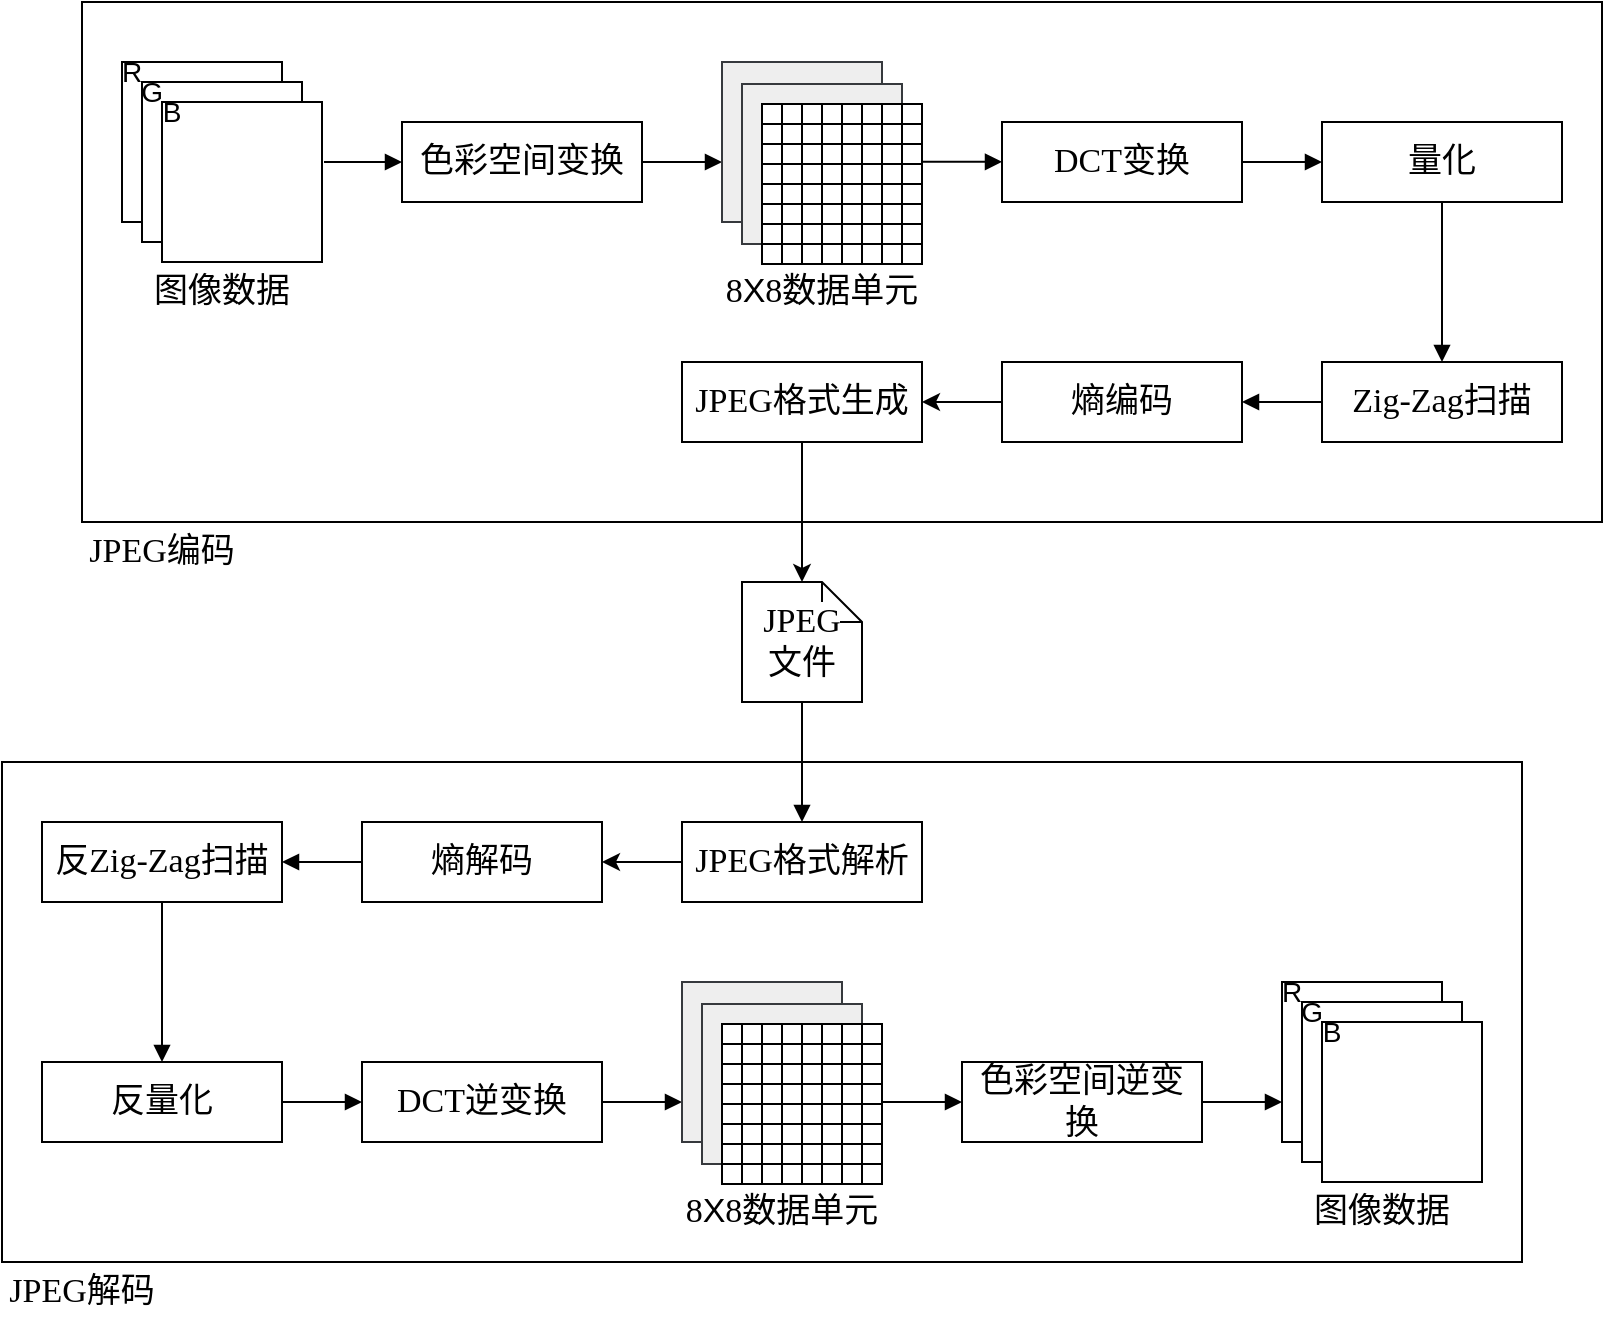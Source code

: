 <mxfile version="24.7.17">
  <diagram name="第 1 页" id="034YDB4wfD8Zi61Winee">
    <mxGraphModel dx="1420" dy="822" grid="1" gridSize="10" guides="1" tooltips="1" connect="1" arrows="1" fold="1" page="0" pageScale="1" pageWidth="1400" pageHeight="850" math="0" shadow="0">
      <root>
        <mxCell id="0" />
        <mxCell id="1" parent="0" />
        <mxCell id="Vby_wplITrG2B5T74BE5-406" value="" style="rounded=0;whiteSpace=wrap;html=1;fontFamily=宋体;fontSize=17;fontColor=default;labelBackgroundColor=default;fillColor=none;" parent="1" vertex="1">
          <mxGeometry x="120" y="560" width="760" height="250" as="geometry" />
        </mxCell>
        <mxCell id="Vby_wplITrG2B5T74BE5-405" value="" style="rounded=0;whiteSpace=wrap;html=1;fontFamily=宋体;fontSize=17;fontColor=default;labelBackgroundColor=default;fillColor=none;" parent="1" vertex="1">
          <mxGeometry x="160" y="180" width="760" height="260" as="geometry" />
        </mxCell>
        <mxCell id="Vby_wplITrG2B5T74BE5-93" value="" style="group;movable=1;resizable=1;rotatable=1;deletable=1;editable=1;locked=0;connectable=1;fontSize=14;" parent="1" vertex="1" connectable="0">
          <mxGeometry x="180" y="210" width="100" height="100" as="geometry" />
        </mxCell>
        <mxCell id="Vby_wplITrG2B5T74BE5-88" value="" style="whiteSpace=wrap;html=1;aspect=fixed;align=left;movable=1;resizable=1;rotatable=1;deletable=1;editable=1;locked=0;connectable=1;fontSize=17;fontFamily=宋体;" parent="Vby_wplITrG2B5T74BE5-93" vertex="1">
          <mxGeometry width="80" height="80" as="geometry" />
        </mxCell>
        <mxCell id="Vby_wplITrG2B5T74BE5-92" value="&lt;font style=&quot;font-size: 14px;&quot;&gt;R&lt;/font&gt;" style="text;html=1;align=center;verticalAlign=middle;whiteSpace=wrap;rounded=0;movable=1;resizable=1;rotatable=1;deletable=1;editable=1;locked=0;connectable=1;fontSize=14;fontFamily=Helvetica;" parent="Vby_wplITrG2B5T74BE5-93" vertex="1">
          <mxGeometry width="10" height="10" as="geometry" />
        </mxCell>
        <mxCell id="Vby_wplITrG2B5T74BE5-97" value="" style="group;movable=1;resizable=1;rotatable=1;deletable=1;editable=1;locked=0;connectable=1;fontSize=14;" parent="Vby_wplITrG2B5T74BE5-93" vertex="1" connectable="0">
          <mxGeometry x="10" y="10" width="90" height="90" as="geometry" />
        </mxCell>
        <mxCell id="Vby_wplITrG2B5T74BE5-98" value="" style="whiteSpace=wrap;html=1;aspect=fixed;align=left;movable=1;resizable=1;rotatable=1;deletable=1;editable=1;locked=0;connectable=1;fontSize=17;fontFamily=宋体;" parent="Vby_wplITrG2B5T74BE5-97" vertex="1">
          <mxGeometry width="80" height="80" as="geometry" />
        </mxCell>
        <mxCell id="Vby_wplITrG2B5T74BE5-99" value="&lt;span style=&quot;font-size: 14px;&quot;&gt;G&lt;/span&gt;" style="text;html=1;align=center;verticalAlign=middle;whiteSpace=wrap;rounded=0;movable=1;resizable=1;rotatable=1;deletable=1;editable=1;locked=0;connectable=1;fontSize=14;fontFamily=Helvetica;" parent="Vby_wplITrG2B5T74BE5-97" vertex="1">
          <mxGeometry width="10" height="10" as="geometry" />
        </mxCell>
        <mxCell id="Vby_wplITrG2B5T74BE5-94" value="" style="group;movable=1;resizable=1;rotatable=1;deletable=1;editable=1;locked=0;connectable=1;fontSize=14;" parent="Vby_wplITrG2B5T74BE5-97" vertex="1" connectable="0">
          <mxGeometry x="10" y="10" width="80" height="80" as="geometry" />
        </mxCell>
        <mxCell id="Vby_wplITrG2B5T74BE5-95" value="" style="whiteSpace=wrap;html=1;aspect=fixed;align=left;movable=1;resizable=1;rotatable=1;deletable=1;editable=1;locked=0;connectable=1;fontSize=17;fontFamily=宋体;" parent="Vby_wplITrG2B5T74BE5-94" vertex="1">
          <mxGeometry width="80" height="80" as="geometry" />
        </mxCell>
        <mxCell id="Vby_wplITrG2B5T74BE5-96" value="&lt;span style=&quot;font-size: 14px;&quot;&gt;B&lt;/span&gt;" style="text;html=1;align=center;verticalAlign=middle;whiteSpace=wrap;rounded=0;movable=1;resizable=1;rotatable=1;deletable=1;editable=1;locked=0;connectable=1;fontSize=14;fontFamily=Helvetica;" parent="Vby_wplITrG2B5T74BE5-94" vertex="1">
          <mxGeometry width="10" height="10" as="geometry" />
        </mxCell>
        <mxCell id="Vby_wplITrG2B5T74BE5-111" style="edgeStyle=orthogonalEdgeStyle;shape=connector;rounded=0;orthogonalLoop=1;jettySize=auto;html=1;exitX=1;exitY=0.5;exitDx=0;exitDy=0;strokeColor=default;align=center;verticalAlign=middle;fontFamily=宋体;fontSize=17;fontColor=default;labelBackgroundColor=default;endArrow=block;endFill=1;" parent="1" source="Vby_wplITrG2B5T74BE5-109" edge="1">
          <mxGeometry relative="1" as="geometry">
            <mxPoint x="480" y="260" as="targetPoint" />
          </mxGeometry>
        </mxCell>
        <mxCell id="Vby_wplITrG2B5T74BE5-113" style="edgeStyle=orthogonalEdgeStyle;shape=connector;rounded=0;orthogonalLoop=1;jettySize=auto;html=1;exitX=0;exitY=0.5;exitDx=0;exitDy=0;strokeColor=default;align=center;verticalAlign=middle;fontFamily=宋体;fontSize=17;fontColor=default;labelBackgroundColor=default;endArrow=none;endFill=0;startArrow=block;startFill=1;" parent="1" source="Vby_wplITrG2B5T74BE5-109" edge="1">
          <mxGeometry relative="1" as="geometry">
            <mxPoint x="281" y="260" as="targetPoint" />
          </mxGeometry>
        </mxCell>
        <mxCell id="Vby_wplITrG2B5T74BE5-109" value="色彩空间变换" style="rounded=0;whiteSpace=wrap;html=1;fontSize=17;fontFamily=宋体;" parent="1" vertex="1">
          <mxGeometry x="320" y="240" width="120" height="40" as="geometry" />
        </mxCell>
        <mxCell id="Vby_wplITrG2B5T74BE5-131" value="" style="group;fontSize=17;fontFamily=宋体;" parent="1" vertex="1" connectable="0">
          <mxGeometry x="480" y="210" width="100" height="130" as="geometry" />
        </mxCell>
        <mxCell id="Vby_wplITrG2B5T74BE5-115" value="" style="group;fontSize=17;fontFamily=宋体;" parent="Vby_wplITrG2B5T74BE5-131" vertex="1" connectable="0">
          <mxGeometry width="100" height="101" as="geometry" />
        </mxCell>
        <mxCell id="Vby_wplITrG2B5T74BE5-89" value="" style="whiteSpace=wrap;html=1;aspect=fixed;fillColor=#eeeeee;strokeColor=#36393d;fontSize=17;fontFamily=宋体;" parent="Vby_wplITrG2B5T74BE5-115" vertex="1">
          <mxGeometry width="80" height="80" as="geometry" />
        </mxCell>
        <mxCell id="Vby_wplITrG2B5T74BE5-90" value="" style="whiteSpace=wrap;html=1;aspect=fixed;fillColor=#eeeeee;strokeColor=#36393d;fontSize=17;fontFamily=宋体;" parent="Vby_wplITrG2B5T74BE5-115" vertex="1">
          <mxGeometry x="10" y="11" width="80" height="80" as="geometry" />
        </mxCell>
        <mxCell id="Vby_wplITrG2B5T74BE5-15" value="" style="shape=table;startSize=0;container=1;collapsible=0;childLayout=tableLayout;fontSize=17;fontFamily=宋体;" parent="Vby_wplITrG2B5T74BE5-115" vertex="1">
          <mxGeometry x="20" y="21" width="80" height="80" as="geometry" />
        </mxCell>
        <mxCell id="Vby_wplITrG2B5T74BE5-16" value="" style="shape=tableRow;horizontal=0;startSize=0;swimlaneHead=0;swimlaneBody=0;strokeColor=inherit;top=0;left=0;bottom=0;right=0;collapsible=0;dropTarget=0;fillColor=none;points=[[0,0.5],[1,0.5]];portConstraint=eastwest;fontSize=17;fontFamily=宋体;" parent="Vby_wplITrG2B5T74BE5-15" vertex="1">
          <mxGeometry width="80" height="10" as="geometry" />
        </mxCell>
        <mxCell id="Vby_wplITrG2B5T74BE5-17" value="" style="shape=partialRectangle;html=1;whiteSpace=wrap;connectable=0;strokeColor=inherit;overflow=hidden;fillColor=none;top=0;left=0;bottom=0;right=0;pointerEvents=1;fontSize=17;fontFamily=宋体;" parent="Vby_wplITrG2B5T74BE5-16" vertex="1">
          <mxGeometry width="10" height="10" as="geometry">
            <mxRectangle width="10" height="10" as="alternateBounds" />
          </mxGeometry>
        </mxCell>
        <mxCell id="Vby_wplITrG2B5T74BE5-18" value="" style="shape=partialRectangle;html=1;whiteSpace=wrap;connectable=0;strokeColor=inherit;overflow=hidden;fillColor=none;top=0;left=0;bottom=0;right=0;pointerEvents=1;fontSize=17;fontFamily=宋体;" parent="Vby_wplITrG2B5T74BE5-16" vertex="1">
          <mxGeometry x="10" width="10" height="10" as="geometry">
            <mxRectangle width="10" height="10" as="alternateBounds" />
          </mxGeometry>
        </mxCell>
        <mxCell id="Vby_wplITrG2B5T74BE5-19" value="" style="shape=partialRectangle;html=1;whiteSpace=wrap;connectable=0;strokeColor=inherit;overflow=hidden;fillColor=none;top=0;left=0;bottom=0;right=0;pointerEvents=1;fontSize=17;fontFamily=宋体;" parent="Vby_wplITrG2B5T74BE5-16" vertex="1">
          <mxGeometry x="20" width="10" height="10" as="geometry">
            <mxRectangle width="10" height="10" as="alternateBounds" />
          </mxGeometry>
        </mxCell>
        <mxCell id="Vby_wplITrG2B5T74BE5-20" value="" style="shape=partialRectangle;html=1;whiteSpace=wrap;connectable=0;strokeColor=inherit;overflow=hidden;fillColor=none;top=0;left=0;bottom=0;right=0;pointerEvents=1;fontSize=17;fontFamily=宋体;" parent="Vby_wplITrG2B5T74BE5-16" vertex="1">
          <mxGeometry x="30" width="10" height="10" as="geometry">
            <mxRectangle width="10" height="10" as="alternateBounds" />
          </mxGeometry>
        </mxCell>
        <mxCell id="Vby_wplITrG2B5T74BE5-21" value="" style="shape=partialRectangle;html=1;whiteSpace=wrap;connectable=0;strokeColor=inherit;overflow=hidden;fillColor=none;top=0;left=0;bottom=0;right=0;pointerEvents=1;fontSize=17;fontFamily=宋体;" parent="Vby_wplITrG2B5T74BE5-16" vertex="1">
          <mxGeometry x="40" width="10" height="10" as="geometry">
            <mxRectangle width="10" height="10" as="alternateBounds" />
          </mxGeometry>
        </mxCell>
        <mxCell id="Vby_wplITrG2B5T74BE5-22" value="" style="shape=partialRectangle;html=1;whiteSpace=wrap;connectable=0;strokeColor=inherit;overflow=hidden;fillColor=none;top=0;left=0;bottom=0;right=0;pointerEvents=1;fontSize=17;fontFamily=宋体;" parent="Vby_wplITrG2B5T74BE5-16" vertex="1">
          <mxGeometry x="50" width="10" height="10" as="geometry">
            <mxRectangle width="10" height="10" as="alternateBounds" />
          </mxGeometry>
        </mxCell>
        <mxCell id="Vby_wplITrG2B5T74BE5-23" value="" style="shape=partialRectangle;html=1;whiteSpace=wrap;connectable=0;strokeColor=inherit;overflow=hidden;fillColor=none;top=0;left=0;bottom=0;right=0;pointerEvents=1;fontSize=17;fontFamily=宋体;" parent="Vby_wplITrG2B5T74BE5-16" vertex="1">
          <mxGeometry x="60" width="10" height="10" as="geometry">
            <mxRectangle width="10" height="10" as="alternateBounds" />
          </mxGeometry>
        </mxCell>
        <mxCell id="Vby_wplITrG2B5T74BE5-24" value="" style="shape=partialRectangle;html=1;whiteSpace=wrap;connectable=0;strokeColor=inherit;overflow=hidden;fillColor=none;top=0;left=0;bottom=0;right=0;pointerEvents=1;fontSize=17;fontFamily=宋体;" parent="Vby_wplITrG2B5T74BE5-16" vertex="1">
          <mxGeometry x="70" width="10" height="10" as="geometry">
            <mxRectangle width="10" height="10" as="alternateBounds" />
          </mxGeometry>
        </mxCell>
        <mxCell id="Vby_wplITrG2B5T74BE5-25" value="" style="shape=tableRow;horizontal=0;startSize=0;swimlaneHead=0;swimlaneBody=0;strokeColor=inherit;top=0;left=0;bottom=0;right=0;collapsible=0;dropTarget=0;fillColor=none;points=[[0,0.5],[1,0.5]];portConstraint=eastwest;fontSize=17;fontFamily=宋体;" parent="Vby_wplITrG2B5T74BE5-15" vertex="1">
          <mxGeometry y="10" width="80" height="10" as="geometry" />
        </mxCell>
        <mxCell id="Vby_wplITrG2B5T74BE5-26" value="" style="shape=partialRectangle;html=1;whiteSpace=wrap;connectable=0;strokeColor=inherit;overflow=hidden;fillColor=none;top=0;left=0;bottom=0;right=0;pointerEvents=1;fontSize=17;fontFamily=宋体;" parent="Vby_wplITrG2B5T74BE5-25" vertex="1">
          <mxGeometry width="10" height="10" as="geometry">
            <mxRectangle width="10" height="10" as="alternateBounds" />
          </mxGeometry>
        </mxCell>
        <mxCell id="Vby_wplITrG2B5T74BE5-27" value="" style="shape=partialRectangle;html=1;whiteSpace=wrap;connectable=0;strokeColor=inherit;overflow=hidden;fillColor=none;top=0;left=0;bottom=0;right=0;pointerEvents=1;fontSize=17;fontFamily=宋体;" parent="Vby_wplITrG2B5T74BE5-25" vertex="1">
          <mxGeometry x="10" width="10" height="10" as="geometry">
            <mxRectangle width="10" height="10" as="alternateBounds" />
          </mxGeometry>
        </mxCell>
        <mxCell id="Vby_wplITrG2B5T74BE5-28" value="" style="shape=partialRectangle;html=1;whiteSpace=wrap;connectable=0;strokeColor=inherit;overflow=hidden;fillColor=none;top=0;left=0;bottom=0;right=0;pointerEvents=1;fontSize=17;fontFamily=宋体;" parent="Vby_wplITrG2B5T74BE5-25" vertex="1">
          <mxGeometry x="20" width="10" height="10" as="geometry">
            <mxRectangle width="10" height="10" as="alternateBounds" />
          </mxGeometry>
        </mxCell>
        <mxCell id="Vby_wplITrG2B5T74BE5-29" value="" style="shape=partialRectangle;html=1;whiteSpace=wrap;connectable=0;strokeColor=inherit;overflow=hidden;fillColor=none;top=0;left=0;bottom=0;right=0;pointerEvents=1;fontSize=17;fontFamily=宋体;" parent="Vby_wplITrG2B5T74BE5-25" vertex="1">
          <mxGeometry x="30" width="10" height="10" as="geometry">
            <mxRectangle width="10" height="10" as="alternateBounds" />
          </mxGeometry>
        </mxCell>
        <mxCell id="Vby_wplITrG2B5T74BE5-30" value="" style="shape=partialRectangle;html=1;whiteSpace=wrap;connectable=0;strokeColor=inherit;overflow=hidden;fillColor=none;top=0;left=0;bottom=0;right=0;pointerEvents=1;fontSize=17;fontFamily=宋体;" parent="Vby_wplITrG2B5T74BE5-25" vertex="1">
          <mxGeometry x="40" width="10" height="10" as="geometry">
            <mxRectangle width="10" height="10" as="alternateBounds" />
          </mxGeometry>
        </mxCell>
        <mxCell id="Vby_wplITrG2B5T74BE5-31" value="" style="shape=partialRectangle;html=1;whiteSpace=wrap;connectable=0;strokeColor=inherit;overflow=hidden;fillColor=none;top=0;left=0;bottom=0;right=0;pointerEvents=1;fontSize=17;fontFamily=宋体;" parent="Vby_wplITrG2B5T74BE5-25" vertex="1">
          <mxGeometry x="50" width="10" height="10" as="geometry">
            <mxRectangle width="10" height="10" as="alternateBounds" />
          </mxGeometry>
        </mxCell>
        <mxCell id="Vby_wplITrG2B5T74BE5-32" value="" style="shape=partialRectangle;html=1;whiteSpace=wrap;connectable=0;strokeColor=inherit;overflow=hidden;fillColor=none;top=0;left=0;bottom=0;right=0;pointerEvents=1;fontSize=17;fontFamily=宋体;" parent="Vby_wplITrG2B5T74BE5-25" vertex="1">
          <mxGeometry x="60" width="10" height="10" as="geometry">
            <mxRectangle width="10" height="10" as="alternateBounds" />
          </mxGeometry>
        </mxCell>
        <mxCell id="Vby_wplITrG2B5T74BE5-33" value="" style="shape=partialRectangle;html=1;whiteSpace=wrap;connectable=0;strokeColor=inherit;overflow=hidden;fillColor=none;top=0;left=0;bottom=0;right=0;pointerEvents=1;fontSize=17;fontFamily=宋体;" parent="Vby_wplITrG2B5T74BE5-25" vertex="1">
          <mxGeometry x="70" width="10" height="10" as="geometry">
            <mxRectangle width="10" height="10" as="alternateBounds" />
          </mxGeometry>
        </mxCell>
        <mxCell id="Vby_wplITrG2B5T74BE5-34" value="" style="shape=tableRow;horizontal=0;startSize=0;swimlaneHead=0;swimlaneBody=0;strokeColor=inherit;top=0;left=0;bottom=0;right=0;collapsible=0;dropTarget=0;fillColor=none;points=[[0,0.5],[1,0.5]];portConstraint=eastwest;fontSize=17;fontFamily=宋体;" parent="Vby_wplITrG2B5T74BE5-15" vertex="1">
          <mxGeometry y="20" width="80" height="10" as="geometry" />
        </mxCell>
        <mxCell id="Vby_wplITrG2B5T74BE5-35" value="" style="shape=partialRectangle;html=1;whiteSpace=wrap;connectable=0;strokeColor=inherit;overflow=hidden;fillColor=none;top=0;left=0;bottom=0;right=0;pointerEvents=1;fontSize=17;fontFamily=宋体;" parent="Vby_wplITrG2B5T74BE5-34" vertex="1">
          <mxGeometry width="10" height="10" as="geometry">
            <mxRectangle width="10" height="10" as="alternateBounds" />
          </mxGeometry>
        </mxCell>
        <mxCell id="Vby_wplITrG2B5T74BE5-36" value="" style="shape=partialRectangle;html=1;whiteSpace=wrap;connectable=0;strokeColor=inherit;overflow=hidden;fillColor=none;top=0;left=0;bottom=0;right=0;pointerEvents=1;fontSize=17;fontFamily=宋体;" parent="Vby_wplITrG2B5T74BE5-34" vertex="1">
          <mxGeometry x="10" width="10" height="10" as="geometry">
            <mxRectangle width="10" height="10" as="alternateBounds" />
          </mxGeometry>
        </mxCell>
        <mxCell id="Vby_wplITrG2B5T74BE5-37" value="" style="shape=partialRectangle;html=1;whiteSpace=wrap;connectable=0;strokeColor=inherit;overflow=hidden;fillColor=none;top=0;left=0;bottom=0;right=0;pointerEvents=1;fontSize=17;fontFamily=宋体;" parent="Vby_wplITrG2B5T74BE5-34" vertex="1">
          <mxGeometry x="20" width="10" height="10" as="geometry">
            <mxRectangle width="10" height="10" as="alternateBounds" />
          </mxGeometry>
        </mxCell>
        <mxCell id="Vby_wplITrG2B5T74BE5-38" value="" style="shape=partialRectangle;html=1;whiteSpace=wrap;connectable=0;strokeColor=inherit;overflow=hidden;fillColor=none;top=0;left=0;bottom=0;right=0;pointerEvents=1;fontSize=17;fontFamily=宋体;" parent="Vby_wplITrG2B5T74BE5-34" vertex="1">
          <mxGeometry x="30" width="10" height="10" as="geometry">
            <mxRectangle width="10" height="10" as="alternateBounds" />
          </mxGeometry>
        </mxCell>
        <mxCell id="Vby_wplITrG2B5T74BE5-39" value="" style="shape=partialRectangle;html=1;whiteSpace=wrap;connectable=0;strokeColor=inherit;overflow=hidden;fillColor=none;top=0;left=0;bottom=0;right=0;pointerEvents=1;fontSize=17;fontFamily=宋体;" parent="Vby_wplITrG2B5T74BE5-34" vertex="1">
          <mxGeometry x="40" width="10" height="10" as="geometry">
            <mxRectangle width="10" height="10" as="alternateBounds" />
          </mxGeometry>
        </mxCell>
        <mxCell id="Vby_wplITrG2B5T74BE5-40" value="" style="shape=partialRectangle;html=1;whiteSpace=wrap;connectable=0;strokeColor=inherit;overflow=hidden;fillColor=none;top=0;left=0;bottom=0;right=0;pointerEvents=1;fontSize=17;fontFamily=宋体;" parent="Vby_wplITrG2B5T74BE5-34" vertex="1">
          <mxGeometry x="50" width="10" height="10" as="geometry">
            <mxRectangle width="10" height="10" as="alternateBounds" />
          </mxGeometry>
        </mxCell>
        <mxCell id="Vby_wplITrG2B5T74BE5-41" value="" style="shape=partialRectangle;html=1;whiteSpace=wrap;connectable=0;strokeColor=inherit;overflow=hidden;fillColor=none;top=0;left=0;bottom=0;right=0;pointerEvents=1;fontSize=17;fontFamily=宋体;" parent="Vby_wplITrG2B5T74BE5-34" vertex="1">
          <mxGeometry x="60" width="10" height="10" as="geometry">
            <mxRectangle width="10" height="10" as="alternateBounds" />
          </mxGeometry>
        </mxCell>
        <mxCell id="Vby_wplITrG2B5T74BE5-42" value="" style="shape=partialRectangle;html=1;whiteSpace=wrap;connectable=0;strokeColor=inherit;overflow=hidden;fillColor=none;top=0;left=0;bottom=0;right=0;pointerEvents=1;fontSize=17;fontFamily=宋体;" parent="Vby_wplITrG2B5T74BE5-34" vertex="1">
          <mxGeometry x="70" width="10" height="10" as="geometry">
            <mxRectangle width="10" height="10" as="alternateBounds" />
          </mxGeometry>
        </mxCell>
        <mxCell id="Vby_wplITrG2B5T74BE5-43" value="" style="shape=tableRow;horizontal=0;startSize=0;swimlaneHead=0;swimlaneBody=0;strokeColor=inherit;top=0;left=0;bottom=0;right=0;collapsible=0;dropTarget=0;fillColor=none;points=[[0,0.5],[1,0.5]];portConstraint=eastwest;fontSize=17;fontFamily=宋体;" parent="Vby_wplITrG2B5T74BE5-15" vertex="1">
          <mxGeometry y="30" width="80" height="10" as="geometry" />
        </mxCell>
        <mxCell id="Vby_wplITrG2B5T74BE5-44" value="" style="shape=partialRectangle;html=1;whiteSpace=wrap;connectable=0;strokeColor=inherit;overflow=hidden;fillColor=none;top=0;left=0;bottom=0;right=0;pointerEvents=1;fontSize=17;fontFamily=宋体;" parent="Vby_wplITrG2B5T74BE5-43" vertex="1">
          <mxGeometry width="10" height="10" as="geometry">
            <mxRectangle width="10" height="10" as="alternateBounds" />
          </mxGeometry>
        </mxCell>
        <mxCell id="Vby_wplITrG2B5T74BE5-45" value="" style="shape=partialRectangle;html=1;whiteSpace=wrap;connectable=0;strokeColor=inherit;overflow=hidden;fillColor=none;top=0;left=0;bottom=0;right=0;pointerEvents=1;fontSize=17;fontFamily=宋体;" parent="Vby_wplITrG2B5T74BE5-43" vertex="1">
          <mxGeometry x="10" width="10" height="10" as="geometry">
            <mxRectangle width="10" height="10" as="alternateBounds" />
          </mxGeometry>
        </mxCell>
        <mxCell id="Vby_wplITrG2B5T74BE5-46" value="" style="shape=partialRectangle;html=1;whiteSpace=wrap;connectable=0;strokeColor=inherit;overflow=hidden;fillColor=none;top=0;left=0;bottom=0;right=0;pointerEvents=1;fontSize=17;fontFamily=宋体;" parent="Vby_wplITrG2B5T74BE5-43" vertex="1">
          <mxGeometry x="20" width="10" height="10" as="geometry">
            <mxRectangle width="10" height="10" as="alternateBounds" />
          </mxGeometry>
        </mxCell>
        <mxCell id="Vby_wplITrG2B5T74BE5-47" value="" style="shape=partialRectangle;html=1;whiteSpace=wrap;connectable=0;strokeColor=inherit;overflow=hidden;fillColor=none;top=0;left=0;bottom=0;right=0;pointerEvents=1;fontSize=17;fontFamily=宋体;" parent="Vby_wplITrG2B5T74BE5-43" vertex="1">
          <mxGeometry x="30" width="10" height="10" as="geometry">
            <mxRectangle width="10" height="10" as="alternateBounds" />
          </mxGeometry>
        </mxCell>
        <mxCell id="Vby_wplITrG2B5T74BE5-48" value="" style="shape=partialRectangle;html=1;whiteSpace=wrap;connectable=0;strokeColor=inherit;overflow=hidden;fillColor=none;top=0;left=0;bottom=0;right=0;pointerEvents=1;fontSize=17;fontFamily=宋体;" parent="Vby_wplITrG2B5T74BE5-43" vertex="1">
          <mxGeometry x="40" width="10" height="10" as="geometry">
            <mxRectangle width="10" height="10" as="alternateBounds" />
          </mxGeometry>
        </mxCell>
        <mxCell id="Vby_wplITrG2B5T74BE5-49" value="" style="shape=partialRectangle;html=1;whiteSpace=wrap;connectable=0;strokeColor=inherit;overflow=hidden;fillColor=none;top=0;left=0;bottom=0;right=0;pointerEvents=1;fontSize=17;fontFamily=宋体;" parent="Vby_wplITrG2B5T74BE5-43" vertex="1">
          <mxGeometry x="50" width="10" height="10" as="geometry">
            <mxRectangle width="10" height="10" as="alternateBounds" />
          </mxGeometry>
        </mxCell>
        <mxCell id="Vby_wplITrG2B5T74BE5-50" value="" style="shape=partialRectangle;html=1;whiteSpace=wrap;connectable=0;strokeColor=inherit;overflow=hidden;fillColor=none;top=0;left=0;bottom=0;right=0;pointerEvents=1;fontSize=17;fontFamily=宋体;" parent="Vby_wplITrG2B5T74BE5-43" vertex="1">
          <mxGeometry x="60" width="10" height="10" as="geometry">
            <mxRectangle width="10" height="10" as="alternateBounds" />
          </mxGeometry>
        </mxCell>
        <mxCell id="Vby_wplITrG2B5T74BE5-51" value="" style="shape=partialRectangle;html=1;whiteSpace=wrap;connectable=0;strokeColor=inherit;overflow=hidden;fillColor=none;top=0;left=0;bottom=0;right=0;pointerEvents=1;fontSize=17;fontFamily=宋体;" parent="Vby_wplITrG2B5T74BE5-43" vertex="1">
          <mxGeometry x="70" width="10" height="10" as="geometry">
            <mxRectangle width="10" height="10" as="alternateBounds" />
          </mxGeometry>
        </mxCell>
        <mxCell id="Vby_wplITrG2B5T74BE5-52" value="" style="shape=tableRow;horizontal=0;startSize=0;swimlaneHead=0;swimlaneBody=0;strokeColor=inherit;top=0;left=0;bottom=0;right=0;collapsible=0;dropTarget=0;fillColor=none;points=[[0,0.5],[1,0.5]];portConstraint=eastwest;fontSize=17;fontFamily=宋体;" parent="Vby_wplITrG2B5T74BE5-15" vertex="1">
          <mxGeometry y="40" width="80" height="10" as="geometry" />
        </mxCell>
        <mxCell id="Vby_wplITrG2B5T74BE5-53" value="" style="shape=partialRectangle;html=1;whiteSpace=wrap;connectable=0;strokeColor=inherit;overflow=hidden;fillColor=none;top=0;left=0;bottom=0;right=0;pointerEvents=1;fontSize=17;fontFamily=宋体;" parent="Vby_wplITrG2B5T74BE5-52" vertex="1">
          <mxGeometry width="10" height="10" as="geometry">
            <mxRectangle width="10" height="10" as="alternateBounds" />
          </mxGeometry>
        </mxCell>
        <mxCell id="Vby_wplITrG2B5T74BE5-54" value="" style="shape=partialRectangle;html=1;whiteSpace=wrap;connectable=0;strokeColor=inherit;overflow=hidden;fillColor=none;top=0;left=0;bottom=0;right=0;pointerEvents=1;fontSize=17;fontFamily=宋体;" parent="Vby_wplITrG2B5T74BE5-52" vertex="1">
          <mxGeometry x="10" width="10" height="10" as="geometry">
            <mxRectangle width="10" height="10" as="alternateBounds" />
          </mxGeometry>
        </mxCell>
        <mxCell id="Vby_wplITrG2B5T74BE5-55" value="" style="shape=partialRectangle;html=1;whiteSpace=wrap;connectable=0;strokeColor=inherit;overflow=hidden;fillColor=none;top=0;left=0;bottom=0;right=0;pointerEvents=1;fontSize=17;fontFamily=宋体;" parent="Vby_wplITrG2B5T74BE5-52" vertex="1">
          <mxGeometry x="20" width="10" height="10" as="geometry">
            <mxRectangle width="10" height="10" as="alternateBounds" />
          </mxGeometry>
        </mxCell>
        <mxCell id="Vby_wplITrG2B5T74BE5-56" value="" style="shape=partialRectangle;html=1;whiteSpace=wrap;connectable=0;strokeColor=inherit;overflow=hidden;fillColor=none;top=0;left=0;bottom=0;right=0;pointerEvents=1;fontSize=17;fontFamily=宋体;" parent="Vby_wplITrG2B5T74BE5-52" vertex="1">
          <mxGeometry x="30" width="10" height="10" as="geometry">
            <mxRectangle width="10" height="10" as="alternateBounds" />
          </mxGeometry>
        </mxCell>
        <mxCell id="Vby_wplITrG2B5T74BE5-57" value="" style="shape=partialRectangle;html=1;whiteSpace=wrap;connectable=0;strokeColor=inherit;overflow=hidden;fillColor=none;top=0;left=0;bottom=0;right=0;pointerEvents=1;fontSize=17;fontFamily=宋体;" parent="Vby_wplITrG2B5T74BE5-52" vertex="1">
          <mxGeometry x="40" width="10" height="10" as="geometry">
            <mxRectangle width="10" height="10" as="alternateBounds" />
          </mxGeometry>
        </mxCell>
        <mxCell id="Vby_wplITrG2B5T74BE5-58" value="" style="shape=partialRectangle;html=1;whiteSpace=wrap;connectable=0;strokeColor=inherit;overflow=hidden;fillColor=none;top=0;left=0;bottom=0;right=0;pointerEvents=1;fontSize=17;fontFamily=宋体;" parent="Vby_wplITrG2B5T74BE5-52" vertex="1">
          <mxGeometry x="50" width="10" height="10" as="geometry">
            <mxRectangle width="10" height="10" as="alternateBounds" />
          </mxGeometry>
        </mxCell>
        <mxCell id="Vby_wplITrG2B5T74BE5-59" value="" style="shape=partialRectangle;html=1;whiteSpace=wrap;connectable=0;strokeColor=inherit;overflow=hidden;fillColor=none;top=0;left=0;bottom=0;right=0;pointerEvents=1;fontSize=17;fontFamily=宋体;" parent="Vby_wplITrG2B5T74BE5-52" vertex="1">
          <mxGeometry x="60" width="10" height="10" as="geometry">
            <mxRectangle width="10" height="10" as="alternateBounds" />
          </mxGeometry>
        </mxCell>
        <mxCell id="Vby_wplITrG2B5T74BE5-60" value="" style="shape=partialRectangle;html=1;whiteSpace=wrap;connectable=0;strokeColor=inherit;overflow=hidden;fillColor=none;top=0;left=0;bottom=0;right=0;pointerEvents=1;fontSize=17;fontFamily=宋体;" parent="Vby_wplITrG2B5T74BE5-52" vertex="1">
          <mxGeometry x="70" width="10" height="10" as="geometry">
            <mxRectangle width="10" height="10" as="alternateBounds" />
          </mxGeometry>
        </mxCell>
        <mxCell id="Vby_wplITrG2B5T74BE5-61" value="" style="shape=tableRow;horizontal=0;startSize=0;swimlaneHead=0;swimlaneBody=0;strokeColor=inherit;top=0;left=0;bottom=0;right=0;collapsible=0;dropTarget=0;fillColor=none;points=[[0,0.5],[1,0.5]];portConstraint=eastwest;fontSize=17;fontFamily=宋体;" parent="Vby_wplITrG2B5T74BE5-15" vertex="1">
          <mxGeometry y="50" width="80" height="10" as="geometry" />
        </mxCell>
        <mxCell id="Vby_wplITrG2B5T74BE5-62" value="" style="shape=partialRectangle;html=1;whiteSpace=wrap;connectable=0;strokeColor=inherit;overflow=hidden;fillColor=none;top=0;left=0;bottom=0;right=0;pointerEvents=1;fontSize=17;fontFamily=宋体;" parent="Vby_wplITrG2B5T74BE5-61" vertex="1">
          <mxGeometry width="10" height="10" as="geometry">
            <mxRectangle width="10" height="10" as="alternateBounds" />
          </mxGeometry>
        </mxCell>
        <mxCell id="Vby_wplITrG2B5T74BE5-63" value="" style="shape=partialRectangle;html=1;whiteSpace=wrap;connectable=0;strokeColor=inherit;overflow=hidden;fillColor=none;top=0;left=0;bottom=0;right=0;pointerEvents=1;fontSize=17;fontFamily=宋体;" parent="Vby_wplITrG2B5T74BE5-61" vertex="1">
          <mxGeometry x="10" width="10" height="10" as="geometry">
            <mxRectangle width="10" height="10" as="alternateBounds" />
          </mxGeometry>
        </mxCell>
        <mxCell id="Vby_wplITrG2B5T74BE5-64" value="" style="shape=partialRectangle;html=1;whiteSpace=wrap;connectable=0;strokeColor=inherit;overflow=hidden;fillColor=none;top=0;left=0;bottom=0;right=0;pointerEvents=1;fontSize=17;fontFamily=宋体;" parent="Vby_wplITrG2B5T74BE5-61" vertex="1">
          <mxGeometry x="20" width="10" height="10" as="geometry">
            <mxRectangle width="10" height="10" as="alternateBounds" />
          </mxGeometry>
        </mxCell>
        <mxCell id="Vby_wplITrG2B5T74BE5-65" value="" style="shape=partialRectangle;html=1;whiteSpace=wrap;connectable=0;strokeColor=inherit;overflow=hidden;fillColor=none;top=0;left=0;bottom=0;right=0;pointerEvents=1;fontSize=17;fontFamily=宋体;" parent="Vby_wplITrG2B5T74BE5-61" vertex="1">
          <mxGeometry x="30" width="10" height="10" as="geometry">
            <mxRectangle width="10" height="10" as="alternateBounds" />
          </mxGeometry>
        </mxCell>
        <mxCell id="Vby_wplITrG2B5T74BE5-66" value="" style="shape=partialRectangle;html=1;whiteSpace=wrap;connectable=0;strokeColor=inherit;overflow=hidden;fillColor=none;top=0;left=0;bottom=0;right=0;pointerEvents=1;fontSize=17;fontFamily=宋体;" parent="Vby_wplITrG2B5T74BE5-61" vertex="1">
          <mxGeometry x="40" width="10" height="10" as="geometry">
            <mxRectangle width="10" height="10" as="alternateBounds" />
          </mxGeometry>
        </mxCell>
        <mxCell id="Vby_wplITrG2B5T74BE5-67" value="" style="shape=partialRectangle;html=1;whiteSpace=wrap;connectable=0;strokeColor=inherit;overflow=hidden;fillColor=none;top=0;left=0;bottom=0;right=0;pointerEvents=1;fontSize=17;fontFamily=宋体;" parent="Vby_wplITrG2B5T74BE5-61" vertex="1">
          <mxGeometry x="50" width="10" height="10" as="geometry">
            <mxRectangle width="10" height="10" as="alternateBounds" />
          </mxGeometry>
        </mxCell>
        <mxCell id="Vby_wplITrG2B5T74BE5-68" value="" style="shape=partialRectangle;html=1;whiteSpace=wrap;connectable=0;strokeColor=inherit;overflow=hidden;fillColor=none;top=0;left=0;bottom=0;right=0;pointerEvents=1;fontSize=17;fontFamily=宋体;" parent="Vby_wplITrG2B5T74BE5-61" vertex="1">
          <mxGeometry x="60" width="10" height="10" as="geometry">
            <mxRectangle width="10" height="10" as="alternateBounds" />
          </mxGeometry>
        </mxCell>
        <mxCell id="Vby_wplITrG2B5T74BE5-69" value="" style="shape=partialRectangle;html=1;whiteSpace=wrap;connectable=0;strokeColor=inherit;overflow=hidden;fillColor=none;top=0;left=0;bottom=0;right=0;pointerEvents=1;fontSize=17;fontFamily=宋体;" parent="Vby_wplITrG2B5T74BE5-61" vertex="1">
          <mxGeometry x="70" width="10" height="10" as="geometry">
            <mxRectangle width="10" height="10" as="alternateBounds" />
          </mxGeometry>
        </mxCell>
        <mxCell id="Vby_wplITrG2B5T74BE5-70" value="" style="shape=tableRow;horizontal=0;startSize=0;swimlaneHead=0;swimlaneBody=0;strokeColor=inherit;top=0;left=0;bottom=0;right=0;collapsible=0;dropTarget=0;fillColor=none;points=[[0,0.5],[1,0.5]];portConstraint=eastwest;fontSize=17;fontFamily=宋体;" parent="Vby_wplITrG2B5T74BE5-15" vertex="1">
          <mxGeometry y="60" width="80" height="10" as="geometry" />
        </mxCell>
        <mxCell id="Vby_wplITrG2B5T74BE5-71" value="" style="shape=partialRectangle;html=1;whiteSpace=wrap;connectable=0;strokeColor=inherit;overflow=hidden;fillColor=none;top=0;left=0;bottom=0;right=0;pointerEvents=1;fontSize=17;fontFamily=宋体;" parent="Vby_wplITrG2B5T74BE5-70" vertex="1">
          <mxGeometry width="10" height="10" as="geometry">
            <mxRectangle width="10" height="10" as="alternateBounds" />
          </mxGeometry>
        </mxCell>
        <mxCell id="Vby_wplITrG2B5T74BE5-72" value="" style="shape=partialRectangle;html=1;whiteSpace=wrap;connectable=0;strokeColor=inherit;overflow=hidden;fillColor=none;top=0;left=0;bottom=0;right=0;pointerEvents=1;fontSize=17;fontFamily=宋体;" parent="Vby_wplITrG2B5T74BE5-70" vertex="1">
          <mxGeometry x="10" width="10" height="10" as="geometry">
            <mxRectangle width="10" height="10" as="alternateBounds" />
          </mxGeometry>
        </mxCell>
        <mxCell id="Vby_wplITrG2B5T74BE5-73" value="" style="shape=partialRectangle;html=1;whiteSpace=wrap;connectable=0;strokeColor=inherit;overflow=hidden;fillColor=none;top=0;left=0;bottom=0;right=0;pointerEvents=1;fontSize=17;fontFamily=宋体;" parent="Vby_wplITrG2B5T74BE5-70" vertex="1">
          <mxGeometry x="20" width="10" height="10" as="geometry">
            <mxRectangle width="10" height="10" as="alternateBounds" />
          </mxGeometry>
        </mxCell>
        <mxCell id="Vby_wplITrG2B5T74BE5-74" value="" style="shape=partialRectangle;html=1;whiteSpace=wrap;connectable=0;strokeColor=inherit;overflow=hidden;fillColor=none;top=0;left=0;bottom=0;right=0;pointerEvents=1;fontSize=17;fontFamily=宋体;" parent="Vby_wplITrG2B5T74BE5-70" vertex="1">
          <mxGeometry x="30" width="10" height="10" as="geometry">
            <mxRectangle width="10" height="10" as="alternateBounds" />
          </mxGeometry>
        </mxCell>
        <mxCell id="Vby_wplITrG2B5T74BE5-75" value="" style="shape=partialRectangle;html=1;whiteSpace=wrap;connectable=0;strokeColor=inherit;overflow=hidden;fillColor=none;top=0;left=0;bottom=0;right=0;pointerEvents=1;fontSize=17;fontFamily=宋体;" parent="Vby_wplITrG2B5T74BE5-70" vertex="1">
          <mxGeometry x="40" width="10" height="10" as="geometry">
            <mxRectangle width="10" height="10" as="alternateBounds" />
          </mxGeometry>
        </mxCell>
        <mxCell id="Vby_wplITrG2B5T74BE5-76" value="" style="shape=partialRectangle;html=1;whiteSpace=wrap;connectable=0;strokeColor=inherit;overflow=hidden;fillColor=none;top=0;left=0;bottom=0;right=0;pointerEvents=1;fontSize=17;fontFamily=宋体;" parent="Vby_wplITrG2B5T74BE5-70" vertex="1">
          <mxGeometry x="50" width="10" height="10" as="geometry">
            <mxRectangle width="10" height="10" as="alternateBounds" />
          </mxGeometry>
        </mxCell>
        <mxCell id="Vby_wplITrG2B5T74BE5-77" value="" style="shape=partialRectangle;html=1;whiteSpace=wrap;connectable=0;strokeColor=inherit;overflow=hidden;fillColor=none;top=0;left=0;bottom=0;right=0;pointerEvents=1;fontSize=17;fontFamily=宋体;" parent="Vby_wplITrG2B5T74BE5-70" vertex="1">
          <mxGeometry x="60" width="10" height="10" as="geometry">
            <mxRectangle width="10" height="10" as="alternateBounds" />
          </mxGeometry>
        </mxCell>
        <mxCell id="Vby_wplITrG2B5T74BE5-78" value="" style="shape=partialRectangle;html=1;whiteSpace=wrap;connectable=0;strokeColor=inherit;overflow=hidden;fillColor=none;top=0;left=0;bottom=0;right=0;pointerEvents=1;fontSize=17;fontFamily=宋体;" parent="Vby_wplITrG2B5T74BE5-70" vertex="1">
          <mxGeometry x="70" width="10" height="10" as="geometry">
            <mxRectangle width="10" height="10" as="alternateBounds" />
          </mxGeometry>
        </mxCell>
        <mxCell id="Vby_wplITrG2B5T74BE5-79" value="" style="shape=tableRow;horizontal=0;startSize=0;swimlaneHead=0;swimlaneBody=0;strokeColor=inherit;top=0;left=0;bottom=0;right=0;collapsible=0;dropTarget=0;fillColor=none;points=[[0,0.5],[1,0.5]];portConstraint=eastwest;fontSize=17;fontFamily=宋体;" parent="Vby_wplITrG2B5T74BE5-15" vertex="1">
          <mxGeometry y="70" width="80" height="10" as="geometry" />
        </mxCell>
        <mxCell id="Vby_wplITrG2B5T74BE5-80" value="" style="shape=partialRectangle;html=1;whiteSpace=wrap;connectable=0;strokeColor=inherit;overflow=hidden;fillColor=none;top=0;left=0;bottom=0;right=0;pointerEvents=1;fontSize=17;fontFamily=宋体;" parent="Vby_wplITrG2B5T74BE5-79" vertex="1">
          <mxGeometry width="10" height="10" as="geometry">
            <mxRectangle width="10" height="10" as="alternateBounds" />
          </mxGeometry>
        </mxCell>
        <mxCell id="Vby_wplITrG2B5T74BE5-81" value="" style="shape=partialRectangle;html=1;whiteSpace=wrap;connectable=0;strokeColor=inherit;overflow=hidden;fillColor=none;top=0;left=0;bottom=0;right=0;pointerEvents=1;fontSize=17;fontFamily=宋体;" parent="Vby_wplITrG2B5T74BE5-79" vertex="1">
          <mxGeometry x="10" width="10" height="10" as="geometry">
            <mxRectangle width="10" height="10" as="alternateBounds" />
          </mxGeometry>
        </mxCell>
        <mxCell id="Vby_wplITrG2B5T74BE5-82" value="" style="shape=partialRectangle;html=1;whiteSpace=wrap;connectable=0;strokeColor=inherit;overflow=hidden;fillColor=none;top=0;left=0;bottom=0;right=0;pointerEvents=1;fontSize=17;fontFamily=宋体;" parent="Vby_wplITrG2B5T74BE5-79" vertex="1">
          <mxGeometry x="20" width="10" height="10" as="geometry">
            <mxRectangle width="10" height="10" as="alternateBounds" />
          </mxGeometry>
        </mxCell>
        <mxCell id="Vby_wplITrG2B5T74BE5-83" value="" style="shape=partialRectangle;html=1;whiteSpace=wrap;connectable=0;strokeColor=inherit;overflow=hidden;fillColor=none;top=0;left=0;bottom=0;right=0;pointerEvents=1;fontSize=17;fontFamily=宋体;" parent="Vby_wplITrG2B5T74BE5-79" vertex="1">
          <mxGeometry x="30" width="10" height="10" as="geometry">
            <mxRectangle width="10" height="10" as="alternateBounds" />
          </mxGeometry>
        </mxCell>
        <mxCell id="Vby_wplITrG2B5T74BE5-84" value="" style="shape=partialRectangle;html=1;whiteSpace=wrap;connectable=0;strokeColor=inherit;overflow=hidden;fillColor=none;top=0;left=0;bottom=0;right=0;pointerEvents=1;fontSize=17;fontFamily=宋体;" parent="Vby_wplITrG2B5T74BE5-79" vertex="1">
          <mxGeometry x="40" width="10" height="10" as="geometry">
            <mxRectangle width="10" height="10" as="alternateBounds" />
          </mxGeometry>
        </mxCell>
        <mxCell id="Vby_wplITrG2B5T74BE5-85" value="" style="shape=partialRectangle;html=1;whiteSpace=wrap;connectable=0;strokeColor=inherit;overflow=hidden;fillColor=none;top=0;left=0;bottom=0;right=0;pointerEvents=1;fontSize=17;fontFamily=宋体;" parent="Vby_wplITrG2B5T74BE5-79" vertex="1">
          <mxGeometry x="50" width="10" height="10" as="geometry">
            <mxRectangle width="10" height="10" as="alternateBounds" />
          </mxGeometry>
        </mxCell>
        <mxCell id="Vby_wplITrG2B5T74BE5-86" value="" style="shape=partialRectangle;html=1;whiteSpace=wrap;connectable=0;strokeColor=inherit;overflow=hidden;fillColor=none;top=0;left=0;bottom=0;right=0;pointerEvents=1;fontSize=17;fontFamily=宋体;" parent="Vby_wplITrG2B5T74BE5-79" vertex="1">
          <mxGeometry x="60" width="10" height="10" as="geometry">
            <mxRectangle width="10" height="10" as="alternateBounds" />
          </mxGeometry>
        </mxCell>
        <mxCell id="Vby_wplITrG2B5T74BE5-87" value="" style="shape=partialRectangle;html=1;whiteSpace=wrap;connectable=0;strokeColor=inherit;overflow=hidden;fillColor=none;top=0;left=0;bottom=0;right=0;pointerEvents=1;fontSize=17;fontFamily=宋体;" parent="Vby_wplITrG2B5T74BE5-79" vertex="1">
          <mxGeometry x="70" width="10" height="10" as="geometry">
            <mxRectangle width="10" height="10" as="alternateBounds" />
          </mxGeometry>
        </mxCell>
        <mxCell id="Vby_wplITrG2B5T74BE5-130" value="8&lt;font face=&quot;Helvetica&quot;&gt;X&lt;/font&gt;8数据单元" style="text;html=1;align=center;verticalAlign=middle;whiteSpace=wrap;rounded=0;fontFamily=宋体;fontSize=17;fontColor=default;labelBackgroundColor=default;" parent="Vby_wplITrG2B5T74BE5-131" vertex="1">
          <mxGeometry y="100" width="100" height="30" as="geometry" />
        </mxCell>
        <mxCell id="Vby_wplITrG2B5T74BE5-135" value="" style="edgeStyle=orthogonalEdgeStyle;shape=connector;rounded=0;orthogonalLoop=1;jettySize=auto;html=1;strokeColor=default;align=center;verticalAlign=middle;fontFamily=宋体;fontSize=17;fontColor=default;labelBackgroundColor=default;endArrow=block;endFill=1;" parent="1" source="Vby_wplITrG2B5T74BE5-132" target="Vby_wplITrG2B5T74BE5-134" edge="1">
          <mxGeometry relative="1" as="geometry" />
        </mxCell>
        <mxCell id="Vby_wplITrG2B5T74BE5-132" value="DCT变换" style="rounded=0;whiteSpace=wrap;html=1;fontSize=17;fontFamily=宋体;" parent="1" vertex="1">
          <mxGeometry x="620" y="240" width="120" height="40" as="geometry" />
        </mxCell>
        <mxCell id="Vby_wplITrG2B5T74BE5-133" style="shape=connector;rounded=0;orthogonalLoop=1;jettySize=auto;html=1;exitX=0;exitY=0.5;exitDx=0;exitDy=0;strokeColor=default;align=center;verticalAlign=middle;fontFamily=宋体;fontSize=17;fontColor=default;labelBackgroundColor=default;endArrow=none;endFill=0;startArrow=block;startFill=1;" parent="1" edge="1">
          <mxGeometry relative="1" as="geometry">
            <mxPoint x="580" y="259.89" as="targetPoint" />
            <mxPoint x="620" y="259.89" as="sourcePoint" />
          </mxGeometry>
        </mxCell>
        <mxCell id="Vby_wplITrG2B5T74BE5-137" value="" style="edgeStyle=orthogonalEdgeStyle;shape=connector;rounded=0;orthogonalLoop=1;jettySize=auto;html=1;strokeColor=default;align=center;verticalAlign=middle;fontFamily=宋体;fontSize=17;fontColor=default;labelBackgroundColor=default;endArrow=block;endFill=1;" parent="1" source="Vby_wplITrG2B5T74BE5-134" target="Vby_wplITrG2B5T74BE5-136" edge="1">
          <mxGeometry relative="1" as="geometry" />
        </mxCell>
        <mxCell id="Vby_wplITrG2B5T74BE5-134" value="量化" style="rounded=0;whiteSpace=wrap;html=1;fontFamily=宋体;fontSize=17;fontColor=default;labelBackgroundColor=default;" parent="1" vertex="1">
          <mxGeometry x="780" y="240" width="120" height="40" as="geometry" />
        </mxCell>
        <mxCell id="Vby_wplITrG2B5T74BE5-140" value="" style="edgeStyle=orthogonalEdgeStyle;shape=connector;rounded=0;orthogonalLoop=1;jettySize=auto;html=1;strokeColor=default;align=center;verticalAlign=middle;fontFamily=宋体;fontSize=17;fontColor=default;labelBackgroundColor=default;endArrow=block;endFill=1;entryX=1;entryY=0.5;entryDx=0;entryDy=0;" parent="1" source="Vby_wplITrG2B5T74BE5-136" target="Vby_wplITrG2B5T74BE5-141" edge="1">
          <mxGeometry relative="1" as="geometry">
            <mxPoint x="740" y="380" as="targetPoint" />
          </mxGeometry>
        </mxCell>
        <mxCell id="Vby_wplITrG2B5T74BE5-136" value="Zig-Zag扫描" style="rounded=0;whiteSpace=wrap;html=1;fontFamily=宋体;fontSize=17;fontColor=default;labelBackgroundColor=default;" parent="1" vertex="1">
          <mxGeometry x="780" y="360" width="120" height="40" as="geometry" />
        </mxCell>
        <mxCell id="l6YxhsuJ442XK4JiuoYg-2" style="edgeStyle=orthogonalEdgeStyle;rounded=0;orthogonalLoop=1;jettySize=auto;html=1;entryX=1;entryY=0.5;entryDx=0;entryDy=0;" edge="1" parent="1" source="Vby_wplITrG2B5T74BE5-141" target="l6YxhsuJ442XK4JiuoYg-1">
          <mxGeometry relative="1" as="geometry">
            <Array as="points" />
          </mxGeometry>
        </mxCell>
        <mxCell id="Vby_wplITrG2B5T74BE5-141" value="熵编码" style="rounded=0;whiteSpace=wrap;html=1;fontFamily=宋体;fontSize=17;fontColor=default;labelBackgroundColor=default;" parent="1" vertex="1">
          <mxGeometry x="620" y="360" width="120" height="40" as="geometry" />
        </mxCell>
        <mxCell id="Vby_wplITrG2B5T74BE5-150" value="" style="edgeStyle=orthogonalEdgeStyle;shape=connector;rounded=0;orthogonalLoop=1;jettySize=auto;html=1;strokeColor=default;align=center;verticalAlign=middle;fontFamily=宋体;fontSize=17;fontColor=default;labelBackgroundColor=default;endArrow=block;endFill=1;entryX=0.5;entryY=0;entryDx=0;entryDy=0;" parent="1" source="Vby_wplITrG2B5T74BE5-147" target="l6YxhsuJ442XK4JiuoYg-4" edge="1">
          <mxGeometry relative="1" as="geometry" />
        </mxCell>
        <mxCell id="Vby_wplITrG2B5T74BE5-147" value="JPEG&lt;div&gt;文件&lt;/div&gt;" style="shape=note;size=20;whiteSpace=wrap;html=1;fontFamily=宋体;fontSize=17;fontColor=default;labelBackgroundColor=default;" parent="1" vertex="1">
          <mxGeometry x="490" y="470" width="60" height="60" as="geometry" />
        </mxCell>
        <mxCell id="Vby_wplITrG2B5T74BE5-152" value="" style="edgeStyle=orthogonalEdgeStyle;shape=connector;rounded=0;orthogonalLoop=1;jettySize=auto;html=1;strokeColor=default;align=center;verticalAlign=middle;fontFamily=宋体;fontSize=17;fontColor=default;labelBackgroundColor=default;endArrow=block;endFill=1;entryX=1;entryY=0.5;entryDx=0;entryDy=0;" parent="1" source="Vby_wplITrG2B5T74BE5-149" target="Vby_wplITrG2B5T74BE5-153" edge="1">
          <mxGeometry relative="1" as="geometry">
            <mxPoint x="420.0" y="610" as="targetPoint" />
          </mxGeometry>
        </mxCell>
        <mxCell id="Vby_wplITrG2B5T74BE5-149" value="熵解码" style="whiteSpace=wrap;html=1;fontSize=17;labelBackgroundColor=default;fontFamily=宋体;" parent="1" vertex="1">
          <mxGeometry x="300" y="590" width="120" height="40" as="geometry" />
        </mxCell>
        <mxCell id="Vby_wplITrG2B5T74BE5-156" value="" style="edgeStyle=orthogonalEdgeStyle;shape=connector;rounded=0;orthogonalLoop=1;jettySize=auto;html=1;strokeColor=default;align=center;verticalAlign=middle;fontFamily=宋体;fontSize=17;fontColor=default;labelBackgroundColor=default;endArrow=block;endFill=1;" parent="1" source="Vby_wplITrG2B5T74BE5-153" target="Vby_wplITrG2B5T74BE5-155" edge="1">
          <mxGeometry relative="1" as="geometry" />
        </mxCell>
        <mxCell id="Vby_wplITrG2B5T74BE5-153" value="反Zig-Zag扫描" style="whiteSpace=wrap;html=1;fontSize=17;labelBackgroundColor=default;fontFamily=宋体;" parent="1" vertex="1">
          <mxGeometry x="140" y="590" width="120" height="40" as="geometry" />
        </mxCell>
        <mxCell id="Vby_wplITrG2B5T74BE5-158" value="" style="edgeStyle=orthogonalEdgeStyle;shape=connector;rounded=0;orthogonalLoop=1;jettySize=auto;html=1;strokeColor=default;align=center;verticalAlign=middle;fontFamily=宋体;fontSize=17;fontColor=default;labelBackgroundColor=default;endArrow=block;endFill=1;" parent="1" source="Vby_wplITrG2B5T74BE5-155" target="Vby_wplITrG2B5T74BE5-157" edge="1">
          <mxGeometry relative="1" as="geometry" />
        </mxCell>
        <mxCell id="Vby_wplITrG2B5T74BE5-155" value="反量化" style="whiteSpace=wrap;html=1;fontSize=17;labelBackgroundColor=default;fontFamily=宋体;" parent="1" vertex="1">
          <mxGeometry x="140" y="710" width="120" height="40" as="geometry" />
        </mxCell>
        <mxCell id="Vby_wplITrG2B5T74BE5-392" style="edgeStyle=orthogonalEdgeStyle;shape=connector;rounded=0;orthogonalLoop=1;jettySize=auto;html=1;entryX=0;entryY=0.75;entryDx=0;entryDy=0;strokeColor=default;align=center;verticalAlign=middle;fontFamily=宋体;fontSize=17;fontColor=default;labelBackgroundColor=default;endArrow=block;endFill=1;" parent="1" source="Vby_wplITrG2B5T74BE5-157" target="Vby_wplITrG2B5T74BE5-316" edge="1">
          <mxGeometry relative="1" as="geometry" />
        </mxCell>
        <mxCell id="Vby_wplITrG2B5T74BE5-157" value="DCT逆变换" style="whiteSpace=wrap;html=1;fontSize=17;labelBackgroundColor=default;fontFamily=宋体;" parent="1" vertex="1">
          <mxGeometry x="300" y="710" width="120" height="40" as="geometry" />
        </mxCell>
        <mxCell id="Vby_wplITrG2B5T74BE5-314" value="" style="group;fontFamily=宋体;fontSize=17;" parent="1" vertex="1" connectable="0">
          <mxGeometry x="460" y="670" width="100" height="130" as="geometry" />
        </mxCell>
        <mxCell id="Vby_wplITrG2B5T74BE5-315" value="" style="group;fontFamily=宋体;fontSize=17;" parent="Vby_wplITrG2B5T74BE5-314" vertex="1" connectable="0">
          <mxGeometry width="100" height="101" as="geometry" />
        </mxCell>
        <mxCell id="Vby_wplITrG2B5T74BE5-316" value="" style="whiteSpace=wrap;html=1;aspect=fixed;fillColor=#eeeeee;strokeColor=#36393d;fontFamily=宋体;fontSize=17;" parent="Vby_wplITrG2B5T74BE5-315" vertex="1">
          <mxGeometry width="80" height="80" as="geometry" />
        </mxCell>
        <mxCell id="Vby_wplITrG2B5T74BE5-317" value="" style="whiteSpace=wrap;html=1;aspect=fixed;fillColor=#eeeeee;strokeColor=#36393d;fontFamily=宋体;fontSize=17;" parent="Vby_wplITrG2B5T74BE5-315" vertex="1">
          <mxGeometry x="10" y="11" width="80" height="80" as="geometry" />
        </mxCell>
        <mxCell id="Vby_wplITrG2B5T74BE5-318" value="" style="shape=table;startSize=0;container=1;collapsible=0;childLayout=tableLayout;fontFamily=宋体;fontSize=17;" parent="Vby_wplITrG2B5T74BE5-315" vertex="1">
          <mxGeometry x="20" y="21" width="80" height="80" as="geometry" />
        </mxCell>
        <mxCell id="Vby_wplITrG2B5T74BE5-319" value="" style="shape=tableRow;horizontal=0;startSize=0;swimlaneHead=0;swimlaneBody=0;strokeColor=inherit;top=0;left=0;bottom=0;right=0;collapsible=0;dropTarget=0;fillColor=none;points=[[0,0.5],[1,0.5]];portConstraint=eastwest;fontFamily=宋体;fontSize=17;" parent="Vby_wplITrG2B5T74BE5-318" vertex="1">
          <mxGeometry width="80" height="10" as="geometry" />
        </mxCell>
        <mxCell id="Vby_wplITrG2B5T74BE5-320" value="" style="shape=partialRectangle;html=1;whiteSpace=wrap;connectable=0;strokeColor=inherit;overflow=hidden;fillColor=none;top=0;left=0;bottom=0;right=0;pointerEvents=1;fontFamily=宋体;fontSize=17;" parent="Vby_wplITrG2B5T74BE5-319" vertex="1">
          <mxGeometry width="10" height="10" as="geometry">
            <mxRectangle width="10" height="10" as="alternateBounds" />
          </mxGeometry>
        </mxCell>
        <mxCell id="Vby_wplITrG2B5T74BE5-321" value="" style="shape=partialRectangle;html=1;whiteSpace=wrap;connectable=0;strokeColor=inherit;overflow=hidden;fillColor=none;top=0;left=0;bottom=0;right=0;pointerEvents=1;fontFamily=宋体;fontSize=17;" parent="Vby_wplITrG2B5T74BE5-319" vertex="1">
          <mxGeometry x="10" width="10" height="10" as="geometry">
            <mxRectangle width="10" height="10" as="alternateBounds" />
          </mxGeometry>
        </mxCell>
        <mxCell id="Vby_wplITrG2B5T74BE5-322" value="" style="shape=partialRectangle;html=1;whiteSpace=wrap;connectable=0;strokeColor=inherit;overflow=hidden;fillColor=none;top=0;left=0;bottom=0;right=0;pointerEvents=1;fontFamily=宋体;fontSize=17;" parent="Vby_wplITrG2B5T74BE5-319" vertex="1">
          <mxGeometry x="20" width="10" height="10" as="geometry">
            <mxRectangle width="10" height="10" as="alternateBounds" />
          </mxGeometry>
        </mxCell>
        <mxCell id="Vby_wplITrG2B5T74BE5-323" value="" style="shape=partialRectangle;html=1;whiteSpace=wrap;connectable=0;strokeColor=inherit;overflow=hidden;fillColor=none;top=0;left=0;bottom=0;right=0;pointerEvents=1;fontFamily=宋体;fontSize=17;" parent="Vby_wplITrG2B5T74BE5-319" vertex="1">
          <mxGeometry x="30" width="10" height="10" as="geometry">
            <mxRectangle width="10" height="10" as="alternateBounds" />
          </mxGeometry>
        </mxCell>
        <mxCell id="Vby_wplITrG2B5T74BE5-324" value="" style="shape=partialRectangle;html=1;whiteSpace=wrap;connectable=0;strokeColor=inherit;overflow=hidden;fillColor=none;top=0;left=0;bottom=0;right=0;pointerEvents=1;fontFamily=宋体;fontSize=17;" parent="Vby_wplITrG2B5T74BE5-319" vertex="1">
          <mxGeometry x="40" width="10" height="10" as="geometry">
            <mxRectangle width="10" height="10" as="alternateBounds" />
          </mxGeometry>
        </mxCell>
        <mxCell id="Vby_wplITrG2B5T74BE5-325" value="" style="shape=partialRectangle;html=1;whiteSpace=wrap;connectable=0;strokeColor=inherit;overflow=hidden;fillColor=none;top=0;left=0;bottom=0;right=0;pointerEvents=1;fontFamily=宋体;fontSize=17;" parent="Vby_wplITrG2B5T74BE5-319" vertex="1">
          <mxGeometry x="50" width="10" height="10" as="geometry">
            <mxRectangle width="10" height="10" as="alternateBounds" />
          </mxGeometry>
        </mxCell>
        <mxCell id="Vby_wplITrG2B5T74BE5-326" value="" style="shape=partialRectangle;html=1;whiteSpace=wrap;connectable=0;strokeColor=inherit;overflow=hidden;fillColor=none;top=0;left=0;bottom=0;right=0;pointerEvents=1;fontFamily=宋体;fontSize=17;" parent="Vby_wplITrG2B5T74BE5-319" vertex="1">
          <mxGeometry x="60" width="10" height="10" as="geometry">
            <mxRectangle width="10" height="10" as="alternateBounds" />
          </mxGeometry>
        </mxCell>
        <mxCell id="Vby_wplITrG2B5T74BE5-327" value="" style="shape=partialRectangle;html=1;whiteSpace=wrap;connectable=0;strokeColor=inherit;overflow=hidden;fillColor=none;top=0;left=0;bottom=0;right=0;pointerEvents=1;fontFamily=宋体;fontSize=17;" parent="Vby_wplITrG2B5T74BE5-319" vertex="1">
          <mxGeometry x="70" width="10" height="10" as="geometry">
            <mxRectangle width="10" height="10" as="alternateBounds" />
          </mxGeometry>
        </mxCell>
        <mxCell id="Vby_wplITrG2B5T74BE5-328" value="" style="shape=tableRow;horizontal=0;startSize=0;swimlaneHead=0;swimlaneBody=0;strokeColor=inherit;top=0;left=0;bottom=0;right=0;collapsible=0;dropTarget=0;fillColor=none;points=[[0,0.5],[1,0.5]];portConstraint=eastwest;fontFamily=宋体;fontSize=17;" parent="Vby_wplITrG2B5T74BE5-318" vertex="1">
          <mxGeometry y="10" width="80" height="10" as="geometry" />
        </mxCell>
        <mxCell id="Vby_wplITrG2B5T74BE5-329" value="" style="shape=partialRectangle;html=1;whiteSpace=wrap;connectable=0;strokeColor=inherit;overflow=hidden;fillColor=none;top=0;left=0;bottom=0;right=0;pointerEvents=1;fontFamily=宋体;fontSize=17;" parent="Vby_wplITrG2B5T74BE5-328" vertex="1">
          <mxGeometry width="10" height="10" as="geometry">
            <mxRectangle width="10" height="10" as="alternateBounds" />
          </mxGeometry>
        </mxCell>
        <mxCell id="Vby_wplITrG2B5T74BE5-330" value="" style="shape=partialRectangle;html=1;whiteSpace=wrap;connectable=0;strokeColor=inherit;overflow=hidden;fillColor=none;top=0;left=0;bottom=0;right=0;pointerEvents=1;fontFamily=宋体;fontSize=17;" parent="Vby_wplITrG2B5T74BE5-328" vertex="1">
          <mxGeometry x="10" width="10" height="10" as="geometry">
            <mxRectangle width="10" height="10" as="alternateBounds" />
          </mxGeometry>
        </mxCell>
        <mxCell id="Vby_wplITrG2B5T74BE5-331" value="" style="shape=partialRectangle;html=1;whiteSpace=wrap;connectable=0;strokeColor=inherit;overflow=hidden;fillColor=none;top=0;left=0;bottom=0;right=0;pointerEvents=1;fontFamily=宋体;fontSize=17;" parent="Vby_wplITrG2B5T74BE5-328" vertex="1">
          <mxGeometry x="20" width="10" height="10" as="geometry">
            <mxRectangle width="10" height="10" as="alternateBounds" />
          </mxGeometry>
        </mxCell>
        <mxCell id="Vby_wplITrG2B5T74BE5-332" value="" style="shape=partialRectangle;html=1;whiteSpace=wrap;connectable=0;strokeColor=inherit;overflow=hidden;fillColor=none;top=0;left=0;bottom=0;right=0;pointerEvents=1;fontFamily=宋体;fontSize=17;" parent="Vby_wplITrG2B5T74BE5-328" vertex="1">
          <mxGeometry x="30" width="10" height="10" as="geometry">
            <mxRectangle width="10" height="10" as="alternateBounds" />
          </mxGeometry>
        </mxCell>
        <mxCell id="Vby_wplITrG2B5T74BE5-333" value="" style="shape=partialRectangle;html=1;whiteSpace=wrap;connectable=0;strokeColor=inherit;overflow=hidden;fillColor=none;top=0;left=0;bottom=0;right=0;pointerEvents=1;fontFamily=宋体;fontSize=17;" parent="Vby_wplITrG2B5T74BE5-328" vertex="1">
          <mxGeometry x="40" width="10" height="10" as="geometry">
            <mxRectangle width="10" height="10" as="alternateBounds" />
          </mxGeometry>
        </mxCell>
        <mxCell id="Vby_wplITrG2B5T74BE5-334" value="" style="shape=partialRectangle;html=1;whiteSpace=wrap;connectable=0;strokeColor=inherit;overflow=hidden;fillColor=none;top=0;left=0;bottom=0;right=0;pointerEvents=1;fontFamily=宋体;fontSize=17;" parent="Vby_wplITrG2B5T74BE5-328" vertex="1">
          <mxGeometry x="50" width="10" height="10" as="geometry">
            <mxRectangle width="10" height="10" as="alternateBounds" />
          </mxGeometry>
        </mxCell>
        <mxCell id="Vby_wplITrG2B5T74BE5-335" value="" style="shape=partialRectangle;html=1;whiteSpace=wrap;connectable=0;strokeColor=inherit;overflow=hidden;fillColor=none;top=0;left=0;bottom=0;right=0;pointerEvents=1;fontFamily=宋体;fontSize=17;" parent="Vby_wplITrG2B5T74BE5-328" vertex="1">
          <mxGeometry x="60" width="10" height="10" as="geometry">
            <mxRectangle width="10" height="10" as="alternateBounds" />
          </mxGeometry>
        </mxCell>
        <mxCell id="Vby_wplITrG2B5T74BE5-336" value="" style="shape=partialRectangle;html=1;whiteSpace=wrap;connectable=0;strokeColor=inherit;overflow=hidden;fillColor=none;top=0;left=0;bottom=0;right=0;pointerEvents=1;fontFamily=宋体;fontSize=17;" parent="Vby_wplITrG2B5T74BE5-328" vertex="1">
          <mxGeometry x="70" width="10" height="10" as="geometry">
            <mxRectangle width="10" height="10" as="alternateBounds" />
          </mxGeometry>
        </mxCell>
        <mxCell id="Vby_wplITrG2B5T74BE5-337" value="" style="shape=tableRow;horizontal=0;startSize=0;swimlaneHead=0;swimlaneBody=0;strokeColor=inherit;top=0;left=0;bottom=0;right=0;collapsible=0;dropTarget=0;fillColor=none;points=[[0,0.5],[1,0.5]];portConstraint=eastwest;fontFamily=宋体;fontSize=17;" parent="Vby_wplITrG2B5T74BE5-318" vertex="1">
          <mxGeometry y="20" width="80" height="10" as="geometry" />
        </mxCell>
        <mxCell id="Vby_wplITrG2B5T74BE5-338" value="" style="shape=partialRectangle;html=1;whiteSpace=wrap;connectable=0;strokeColor=inherit;overflow=hidden;fillColor=none;top=0;left=0;bottom=0;right=0;pointerEvents=1;fontFamily=宋体;fontSize=17;" parent="Vby_wplITrG2B5T74BE5-337" vertex="1">
          <mxGeometry width="10" height="10" as="geometry">
            <mxRectangle width="10" height="10" as="alternateBounds" />
          </mxGeometry>
        </mxCell>
        <mxCell id="Vby_wplITrG2B5T74BE5-339" value="" style="shape=partialRectangle;html=1;whiteSpace=wrap;connectable=0;strokeColor=inherit;overflow=hidden;fillColor=none;top=0;left=0;bottom=0;right=0;pointerEvents=1;fontFamily=宋体;fontSize=17;" parent="Vby_wplITrG2B5T74BE5-337" vertex="1">
          <mxGeometry x="10" width="10" height="10" as="geometry">
            <mxRectangle width="10" height="10" as="alternateBounds" />
          </mxGeometry>
        </mxCell>
        <mxCell id="Vby_wplITrG2B5T74BE5-340" value="" style="shape=partialRectangle;html=1;whiteSpace=wrap;connectable=0;strokeColor=inherit;overflow=hidden;fillColor=none;top=0;left=0;bottom=0;right=0;pointerEvents=1;fontFamily=宋体;fontSize=17;" parent="Vby_wplITrG2B5T74BE5-337" vertex="1">
          <mxGeometry x="20" width="10" height="10" as="geometry">
            <mxRectangle width="10" height="10" as="alternateBounds" />
          </mxGeometry>
        </mxCell>
        <mxCell id="Vby_wplITrG2B5T74BE5-341" value="" style="shape=partialRectangle;html=1;whiteSpace=wrap;connectable=0;strokeColor=inherit;overflow=hidden;fillColor=none;top=0;left=0;bottom=0;right=0;pointerEvents=1;fontFamily=宋体;fontSize=17;" parent="Vby_wplITrG2B5T74BE5-337" vertex="1">
          <mxGeometry x="30" width="10" height="10" as="geometry">
            <mxRectangle width="10" height="10" as="alternateBounds" />
          </mxGeometry>
        </mxCell>
        <mxCell id="Vby_wplITrG2B5T74BE5-342" value="" style="shape=partialRectangle;html=1;whiteSpace=wrap;connectable=0;strokeColor=inherit;overflow=hidden;fillColor=none;top=0;left=0;bottom=0;right=0;pointerEvents=1;fontFamily=宋体;fontSize=17;" parent="Vby_wplITrG2B5T74BE5-337" vertex="1">
          <mxGeometry x="40" width="10" height="10" as="geometry">
            <mxRectangle width="10" height="10" as="alternateBounds" />
          </mxGeometry>
        </mxCell>
        <mxCell id="Vby_wplITrG2B5T74BE5-343" value="" style="shape=partialRectangle;html=1;whiteSpace=wrap;connectable=0;strokeColor=inherit;overflow=hidden;fillColor=none;top=0;left=0;bottom=0;right=0;pointerEvents=1;fontFamily=宋体;fontSize=17;" parent="Vby_wplITrG2B5T74BE5-337" vertex="1">
          <mxGeometry x="50" width="10" height="10" as="geometry">
            <mxRectangle width="10" height="10" as="alternateBounds" />
          </mxGeometry>
        </mxCell>
        <mxCell id="Vby_wplITrG2B5T74BE5-344" value="" style="shape=partialRectangle;html=1;whiteSpace=wrap;connectable=0;strokeColor=inherit;overflow=hidden;fillColor=none;top=0;left=0;bottom=0;right=0;pointerEvents=1;fontFamily=宋体;fontSize=17;" parent="Vby_wplITrG2B5T74BE5-337" vertex="1">
          <mxGeometry x="60" width="10" height="10" as="geometry">
            <mxRectangle width="10" height="10" as="alternateBounds" />
          </mxGeometry>
        </mxCell>
        <mxCell id="Vby_wplITrG2B5T74BE5-345" value="" style="shape=partialRectangle;html=1;whiteSpace=wrap;connectable=0;strokeColor=inherit;overflow=hidden;fillColor=none;top=0;left=0;bottom=0;right=0;pointerEvents=1;fontFamily=宋体;fontSize=17;" parent="Vby_wplITrG2B5T74BE5-337" vertex="1">
          <mxGeometry x="70" width="10" height="10" as="geometry">
            <mxRectangle width="10" height="10" as="alternateBounds" />
          </mxGeometry>
        </mxCell>
        <mxCell id="Vby_wplITrG2B5T74BE5-346" value="" style="shape=tableRow;horizontal=0;startSize=0;swimlaneHead=0;swimlaneBody=0;strokeColor=inherit;top=0;left=0;bottom=0;right=0;collapsible=0;dropTarget=0;fillColor=none;points=[[0,0.5],[1,0.5]];portConstraint=eastwest;fontFamily=宋体;fontSize=17;" parent="Vby_wplITrG2B5T74BE5-318" vertex="1">
          <mxGeometry y="30" width="80" height="10" as="geometry" />
        </mxCell>
        <mxCell id="Vby_wplITrG2B5T74BE5-347" value="" style="shape=partialRectangle;html=1;whiteSpace=wrap;connectable=0;strokeColor=inherit;overflow=hidden;fillColor=none;top=0;left=0;bottom=0;right=0;pointerEvents=1;fontFamily=宋体;fontSize=17;" parent="Vby_wplITrG2B5T74BE5-346" vertex="1">
          <mxGeometry width="10" height="10" as="geometry">
            <mxRectangle width="10" height="10" as="alternateBounds" />
          </mxGeometry>
        </mxCell>
        <mxCell id="Vby_wplITrG2B5T74BE5-348" value="" style="shape=partialRectangle;html=1;whiteSpace=wrap;connectable=0;strokeColor=inherit;overflow=hidden;fillColor=none;top=0;left=0;bottom=0;right=0;pointerEvents=1;fontFamily=宋体;fontSize=17;" parent="Vby_wplITrG2B5T74BE5-346" vertex="1">
          <mxGeometry x="10" width="10" height="10" as="geometry">
            <mxRectangle width="10" height="10" as="alternateBounds" />
          </mxGeometry>
        </mxCell>
        <mxCell id="Vby_wplITrG2B5T74BE5-349" value="" style="shape=partialRectangle;html=1;whiteSpace=wrap;connectable=0;strokeColor=inherit;overflow=hidden;fillColor=none;top=0;left=0;bottom=0;right=0;pointerEvents=1;fontFamily=宋体;fontSize=17;" parent="Vby_wplITrG2B5T74BE5-346" vertex="1">
          <mxGeometry x="20" width="10" height="10" as="geometry">
            <mxRectangle width="10" height="10" as="alternateBounds" />
          </mxGeometry>
        </mxCell>
        <mxCell id="Vby_wplITrG2B5T74BE5-350" value="" style="shape=partialRectangle;html=1;whiteSpace=wrap;connectable=0;strokeColor=inherit;overflow=hidden;fillColor=none;top=0;left=0;bottom=0;right=0;pointerEvents=1;fontFamily=宋体;fontSize=17;" parent="Vby_wplITrG2B5T74BE5-346" vertex="1">
          <mxGeometry x="30" width="10" height="10" as="geometry">
            <mxRectangle width="10" height="10" as="alternateBounds" />
          </mxGeometry>
        </mxCell>
        <mxCell id="Vby_wplITrG2B5T74BE5-351" value="" style="shape=partialRectangle;html=1;whiteSpace=wrap;connectable=0;strokeColor=inherit;overflow=hidden;fillColor=none;top=0;left=0;bottom=0;right=0;pointerEvents=1;fontFamily=宋体;fontSize=17;" parent="Vby_wplITrG2B5T74BE5-346" vertex="1">
          <mxGeometry x="40" width="10" height="10" as="geometry">
            <mxRectangle width="10" height="10" as="alternateBounds" />
          </mxGeometry>
        </mxCell>
        <mxCell id="Vby_wplITrG2B5T74BE5-352" value="" style="shape=partialRectangle;html=1;whiteSpace=wrap;connectable=0;strokeColor=inherit;overflow=hidden;fillColor=none;top=0;left=0;bottom=0;right=0;pointerEvents=1;fontFamily=宋体;fontSize=17;" parent="Vby_wplITrG2B5T74BE5-346" vertex="1">
          <mxGeometry x="50" width="10" height="10" as="geometry">
            <mxRectangle width="10" height="10" as="alternateBounds" />
          </mxGeometry>
        </mxCell>
        <mxCell id="Vby_wplITrG2B5T74BE5-353" value="" style="shape=partialRectangle;html=1;whiteSpace=wrap;connectable=0;strokeColor=inherit;overflow=hidden;fillColor=none;top=0;left=0;bottom=0;right=0;pointerEvents=1;fontFamily=宋体;fontSize=17;" parent="Vby_wplITrG2B5T74BE5-346" vertex="1">
          <mxGeometry x="60" width="10" height="10" as="geometry">
            <mxRectangle width="10" height="10" as="alternateBounds" />
          </mxGeometry>
        </mxCell>
        <mxCell id="Vby_wplITrG2B5T74BE5-354" value="" style="shape=partialRectangle;html=1;whiteSpace=wrap;connectable=0;strokeColor=inherit;overflow=hidden;fillColor=none;top=0;left=0;bottom=0;right=0;pointerEvents=1;fontFamily=宋体;fontSize=17;" parent="Vby_wplITrG2B5T74BE5-346" vertex="1">
          <mxGeometry x="70" width="10" height="10" as="geometry">
            <mxRectangle width="10" height="10" as="alternateBounds" />
          </mxGeometry>
        </mxCell>
        <mxCell id="Vby_wplITrG2B5T74BE5-355" value="" style="shape=tableRow;horizontal=0;startSize=0;swimlaneHead=0;swimlaneBody=0;strokeColor=inherit;top=0;left=0;bottom=0;right=0;collapsible=0;dropTarget=0;fillColor=none;points=[[0,0.5],[1,0.5]];portConstraint=eastwest;fontFamily=宋体;fontSize=17;" parent="Vby_wplITrG2B5T74BE5-318" vertex="1">
          <mxGeometry y="40" width="80" height="10" as="geometry" />
        </mxCell>
        <mxCell id="Vby_wplITrG2B5T74BE5-356" value="" style="shape=partialRectangle;html=1;whiteSpace=wrap;connectable=0;strokeColor=inherit;overflow=hidden;fillColor=none;top=0;left=0;bottom=0;right=0;pointerEvents=1;fontFamily=宋体;fontSize=17;" parent="Vby_wplITrG2B5T74BE5-355" vertex="1">
          <mxGeometry width="10" height="10" as="geometry">
            <mxRectangle width="10" height="10" as="alternateBounds" />
          </mxGeometry>
        </mxCell>
        <mxCell id="Vby_wplITrG2B5T74BE5-357" value="" style="shape=partialRectangle;html=1;whiteSpace=wrap;connectable=0;strokeColor=inherit;overflow=hidden;fillColor=none;top=0;left=0;bottom=0;right=0;pointerEvents=1;fontFamily=宋体;fontSize=17;" parent="Vby_wplITrG2B5T74BE5-355" vertex="1">
          <mxGeometry x="10" width="10" height="10" as="geometry">
            <mxRectangle width="10" height="10" as="alternateBounds" />
          </mxGeometry>
        </mxCell>
        <mxCell id="Vby_wplITrG2B5T74BE5-358" value="" style="shape=partialRectangle;html=1;whiteSpace=wrap;connectable=0;strokeColor=inherit;overflow=hidden;fillColor=none;top=0;left=0;bottom=0;right=0;pointerEvents=1;fontFamily=宋体;fontSize=17;" parent="Vby_wplITrG2B5T74BE5-355" vertex="1">
          <mxGeometry x="20" width="10" height="10" as="geometry">
            <mxRectangle width="10" height="10" as="alternateBounds" />
          </mxGeometry>
        </mxCell>
        <mxCell id="Vby_wplITrG2B5T74BE5-359" value="" style="shape=partialRectangle;html=1;whiteSpace=wrap;connectable=0;strokeColor=inherit;overflow=hidden;fillColor=none;top=0;left=0;bottom=0;right=0;pointerEvents=1;fontFamily=宋体;fontSize=17;" parent="Vby_wplITrG2B5T74BE5-355" vertex="1">
          <mxGeometry x="30" width="10" height="10" as="geometry">
            <mxRectangle width="10" height="10" as="alternateBounds" />
          </mxGeometry>
        </mxCell>
        <mxCell id="Vby_wplITrG2B5T74BE5-360" value="" style="shape=partialRectangle;html=1;whiteSpace=wrap;connectable=0;strokeColor=inherit;overflow=hidden;fillColor=none;top=0;left=0;bottom=0;right=0;pointerEvents=1;fontFamily=宋体;fontSize=17;" parent="Vby_wplITrG2B5T74BE5-355" vertex="1">
          <mxGeometry x="40" width="10" height="10" as="geometry">
            <mxRectangle width="10" height="10" as="alternateBounds" />
          </mxGeometry>
        </mxCell>
        <mxCell id="Vby_wplITrG2B5T74BE5-361" value="" style="shape=partialRectangle;html=1;whiteSpace=wrap;connectable=0;strokeColor=inherit;overflow=hidden;fillColor=none;top=0;left=0;bottom=0;right=0;pointerEvents=1;fontFamily=宋体;fontSize=17;" parent="Vby_wplITrG2B5T74BE5-355" vertex="1">
          <mxGeometry x="50" width="10" height="10" as="geometry">
            <mxRectangle width="10" height="10" as="alternateBounds" />
          </mxGeometry>
        </mxCell>
        <mxCell id="Vby_wplITrG2B5T74BE5-362" value="" style="shape=partialRectangle;html=1;whiteSpace=wrap;connectable=0;strokeColor=inherit;overflow=hidden;fillColor=none;top=0;left=0;bottom=0;right=0;pointerEvents=1;fontFamily=宋体;fontSize=17;" parent="Vby_wplITrG2B5T74BE5-355" vertex="1">
          <mxGeometry x="60" width="10" height="10" as="geometry">
            <mxRectangle width="10" height="10" as="alternateBounds" />
          </mxGeometry>
        </mxCell>
        <mxCell id="Vby_wplITrG2B5T74BE5-363" value="" style="shape=partialRectangle;html=1;whiteSpace=wrap;connectable=0;strokeColor=inherit;overflow=hidden;fillColor=none;top=0;left=0;bottom=0;right=0;pointerEvents=1;fontFamily=宋体;fontSize=17;" parent="Vby_wplITrG2B5T74BE5-355" vertex="1">
          <mxGeometry x="70" width="10" height="10" as="geometry">
            <mxRectangle width="10" height="10" as="alternateBounds" />
          </mxGeometry>
        </mxCell>
        <mxCell id="Vby_wplITrG2B5T74BE5-364" value="" style="shape=tableRow;horizontal=0;startSize=0;swimlaneHead=0;swimlaneBody=0;strokeColor=inherit;top=0;left=0;bottom=0;right=0;collapsible=0;dropTarget=0;fillColor=none;points=[[0,0.5],[1,0.5]];portConstraint=eastwest;fontFamily=宋体;fontSize=17;" parent="Vby_wplITrG2B5T74BE5-318" vertex="1">
          <mxGeometry y="50" width="80" height="10" as="geometry" />
        </mxCell>
        <mxCell id="Vby_wplITrG2B5T74BE5-365" value="" style="shape=partialRectangle;html=1;whiteSpace=wrap;connectable=0;strokeColor=inherit;overflow=hidden;fillColor=none;top=0;left=0;bottom=0;right=0;pointerEvents=1;fontFamily=宋体;fontSize=17;" parent="Vby_wplITrG2B5T74BE5-364" vertex="1">
          <mxGeometry width="10" height="10" as="geometry">
            <mxRectangle width="10" height="10" as="alternateBounds" />
          </mxGeometry>
        </mxCell>
        <mxCell id="Vby_wplITrG2B5T74BE5-366" value="" style="shape=partialRectangle;html=1;whiteSpace=wrap;connectable=0;strokeColor=inherit;overflow=hidden;fillColor=none;top=0;left=0;bottom=0;right=0;pointerEvents=1;fontFamily=宋体;fontSize=17;" parent="Vby_wplITrG2B5T74BE5-364" vertex="1">
          <mxGeometry x="10" width="10" height="10" as="geometry">
            <mxRectangle width="10" height="10" as="alternateBounds" />
          </mxGeometry>
        </mxCell>
        <mxCell id="Vby_wplITrG2B5T74BE5-367" value="" style="shape=partialRectangle;html=1;whiteSpace=wrap;connectable=0;strokeColor=inherit;overflow=hidden;fillColor=none;top=0;left=0;bottom=0;right=0;pointerEvents=1;fontFamily=宋体;fontSize=17;" parent="Vby_wplITrG2B5T74BE5-364" vertex="1">
          <mxGeometry x="20" width="10" height="10" as="geometry">
            <mxRectangle width="10" height="10" as="alternateBounds" />
          </mxGeometry>
        </mxCell>
        <mxCell id="Vby_wplITrG2B5T74BE5-368" value="" style="shape=partialRectangle;html=1;whiteSpace=wrap;connectable=0;strokeColor=inherit;overflow=hidden;fillColor=none;top=0;left=0;bottom=0;right=0;pointerEvents=1;fontFamily=宋体;fontSize=17;" parent="Vby_wplITrG2B5T74BE5-364" vertex="1">
          <mxGeometry x="30" width="10" height="10" as="geometry">
            <mxRectangle width="10" height="10" as="alternateBounds" />
          </mxGeometry>
        </mxCell>
        <mxCell id="Vby_wplITrG2B5T74BE5-369" value="" style="shape=partialRectangle;html=1;whiteSpace=wrap;connectable=0;strokeColor=inherit;overflow=hidden;fillColor=none;top=0;left=0;bottom=0;right=0;pointerEvents=1;fontFamily=宋体;fontSize=17;" parent="Vby_wplITrG2B5T74BE5-364" vertex="1">
          <mxGeometry x="40" width="10" height="10" as="geometry">
            <mxRectangle width="10" height="10" as="alternateBounds" />
          </mxGeometry>
        </mxCell>
        <mxCell id="Vby_wplITrG2B5T74BE5-370" value="" style="shape=partialRectangle;html=1;whiteSpace=wrap;connectable=0;strokeColor=inherit;overflow=hidden;fillColor=none;top=0;left=0;bottom=0;right=0;pointerEvents=1;fontFamily=宋体;fontSize=17;" parent="Vby_wplITrG2B5T74BE5-364" vertex="1">
          <mxGeometry x="50" width="10" height="10" as="geometry">
            <mxRectangle width="10" height="10" as="alternateBounds" />
          </mxGeometry>
        </mxCell>
        <mxCell id="Vby_wplITrG2B5T74BE5-371" value="" style="shape=partialRectangle;html=1;whiteSpace=wrap;connectable=0;strokeColor=inherit;overflow=hidden;fillColor=none;top=0;left=0;bottom=0;right=0;pointerEvents=1;fontFamily=宋体;fontSize=17;" parent="Vby_wplITrG2B5T74BE5-364" vertex="1">
          <mxGeometry x="60" width="10" height="10" as="geometry">
            <mxRectangle width="10" height="10" as="alternateBounds" />
          </mxGeometry>
        </mxCell>
        <mxCell id="Vby_wplITrG2B5T74BE5-372" value="" style="shape=partialRectangle;html=1;whiteSpace=wrap;connectable=0;strokeColor=inherit;overflow=hidden;fillColor=none;top=0;left=0;bottom=0;right=0;pointerEvents=1;fontFamily=宋体;fontSize=17;" parent="Vby_wplITrG2B5T74BE5-364" vertex="1">
          <mxGeometry x="70" width="10" height="10" as="geometry">
            <mxRectangle width="10" height="10" as="alternateBounds" />
          </mxGeometry>
        </mxCell>
        <mxCell id="Vby_wplITrG2B5T74BE5-373" value="" style="shape=tableRow;horizontal=0;startSize=0;swimlaneHead=0;swimlaneBody=0;strokeColor=inherit;top=0;left=0;bottom=0;right=0;collapsible=0;dropTarget=0;fillColor=none;points=[[0,0.5],[1,0.5]];portConstraint=eastwest;fontFamily=宋体;fontSize=17;" parent="Vby_wplITrG2B5T74BE5-318" vertex="1">
          <mxGeometry y="60" width="80" height="10" as="geometry" />
        </mxCell>
        <mxCell id="Vby_wplITrG2B5T74BE5-374" value="" style="shape=partialRectangle;html=1;whiteSpace=wrap;connectable=0;strokeColor=inherit;overflow=hidden;fillColor=none;top=0;left=0;bottom=0;right=0;pointerEvents=1;fontFamily=宋体;fontSize=17;" parent="Vby_wplITrG2B5T74BE5-373" vertex="1">
          <mxGeometry width="10" height="10" as="geometry">
            <mxRectangle width="10" height="10" as="alternateBounds" />
          </mxGeometry>
        </mxCell>
        <mxCell id="Vby_wplITrG2B5T74BE5-375" value="" style="shape=partialRectangle;html=1;whiteSpace=wrap;connectable=0;strokeColor=inherit;overflow=hidden;fillColor=none;top=0;left=0;bottom=0;right=0;pointerEvents=1;fontFamily=宋体;fontSize=17;" parent="Vby_wplITrG2B5T74BE5-373" vertex="1">
          <mxGeometry x="10" width="10" height="10" as="geometry">
            <mxRectangle width="10" height="10" as="alternateBounds" />
          </mxGeometry>
        </mxCell>
        <mxCell id="Vby_wplITrG2B5T74BE5-376" value="" style="shape=partialRectangle;html=1;whiteSpace=wrap;connectable=0;strokeColor=inherit;overflow=hidden;fillColor=none;top=0;left=0;bottom=0;right=0;pointerEvents=1;fontFamily=宋体;fontSize=17;" parent="Vby_wplITrG2B5T74BE5-373" vertex="1">
          <mxGeometry x="20" width="10" height="10" as="geometry">
            <mxRectangle width="10" height="10" as="alternateBounds" />
          </mxGeometry>
        </mxCell>
        <mxCell id="Vby_wplITrG2B5T74BE5-377" value="" style="shape=partialRectangle;html=1;whiteSpace=wrap;connectable=0;strokeColor=inherit;overflow=hidden;fillColor=none;top=0;left=0;bottom=0;right=0;pointerEvents=1;fontFamily=宋体;fontSize=17;" parent="Vby_wplITrG2B5T74BE5-373" vertex="1">
          <mxGeometry x="30" width="10" height="10" as="geometry">
            <mxRectangle width="10" height="10" as="alternateBounds" />
          </mxGeometry>
        </mxCell>
        <mxCell id="Vby_wplITrG2B5T74BE5-378" value="" style="shape=partialRectangle;html=1;whiteSpace=wrap;connectable=0;strokeColor=inherit;overflow=hidden;fillColor=none;top=0;left=0;bottom=0;right=0;pointerEvents=1;fontFamily=宋体;fontSize=17;" parent="Vby_wplITrG2B5T74BE5-373" vertex="1">
          <mxGeometry x="40" width="10" height="10" as="geometry">
            <mxRectangle width="10" height="10" as="alternateBounds" />
          </mxGeometry>
        </mxCell>
        <mxCell id="Vby_wplITrG2B5T74BE5-379" value="" style="shape=partialRectangle;html=1;whiteSpace=wrap;connectable=0;strokeColor=inherit;overflow=hidden;fillColor=none;top=0;left=0;bottom=0;right=0;pointerEvents=1;fontFamily=宋体;fontSize=17;" parent="Vby_wplITrG2B5T74BE5-373" vertex="1">
          <mxGeometry x="50" width="10" height="10" as="geometry">
            <mxRectangle width="10" height="10" as="alternateBounds" />
          </mxGeometry>
        </mxCell>
        <mxCell id="Vby_wplITrG2B5T74BE5-380" value="" style="shape=partialRectangle;html=1;whiteSpace=wrap;connectable=0;strokeColor=inherit;overflow=hidden;fillColor=none;top=0;left=0;bottom=0;right=0;pointerEvents=1;fontFamily=宋体;fontSize=17;" parent="Vby_wplITrG2B5T74BE5-373" vertex="1">
          <mxGeometry x="60" width="10" height="10" as="geometry">
            <mxRectangle width="10" height="10" as="alternateBounds" />
          </mxGeometry>
        </mxCell>
        <mxCell id="Vby_wplITrG2B5T74BE5-381" value="" style="shape=partialRectangle;html=1;whiteSpace=wrap;connectable=0;strokeColor=inherit;overflow=hidden;fillColor=none;top=0;left=0;bottom=0;right=0;pointerEvents=1;fontFamily=宋体;fontSize=17;" parent="Vby_wplITrG2B5T74BE5-373" vertex="1">
          <mxGeometry x="70" width="10" height="10" as="geometry">
            <mxRectangle width="10" height="10" as="alternateBounds" />
          </mxGeometry>
        </mxCell>
        <mxCell id="Vby_wplITrG2B5T74BE5-382" value="" style="shape=tableRow;horizontal=0;startSize=0;swimlaneHead=0;swimlaneBody=0;strokeColor=inherit;top=0;left=0;bottom=0;right=0;collapsible=0;dropTarget=0;fillColor=none;points=[[0,0.5],[1,0.5]];portConstraint=eastwest;fontFamily=宋体;fontSize=17;" parent="Vby_wplITrG2B5T74BE5-318" vertex="1">
          <mxGeometry y="70" width="80" height="10" as="geometry" />
        </mxCell>
        <mxCell id="Vby_wplITrG2B5T74BE5-383" value="" style="shape=partialRectangle;html=1;whiteSpace=wrap;connectable=0;strokeColor=inherit;overflow=hidden;fillColor=none;top=0;left=0;bottom=0;right=0;pointerEvents=1;fontFamily=宋体;fontSize=17;" parent="Vby_wplITrG2B5T74BE5-382" vertex="1">
          <mxGeometry width="10" height="10" as="geometry">
            <mxRectangle width="10" height="10" as="alternateBounds" />
          </mxGeometry>
        </mxCell>
        <mxCell id="Vby_wplITrG2B5T74BE5-384" value="" style="shape=partialRectangle;html=1;whiteSpace=wrap;connectable=0;strokeColor=inherit;overflow=hidden;fillColor=none;top=0;left=0;bottom=0;right=0;pointerEvents=1;fontFamily=宋体;fontSize=17;" parent="Vby_wplITrG2B5T74BE5-382" vertex="1">
          <mxGeometry x="10" width="10" height="10" as="geometry">
            <mxRectangle width="10" height="10" as="alternateBounds" />
          </mxGeometry>
        </mxCell>
        <mxCell id="Vby_wplITrG2B5T74BE5-385" value="" style="shape=partialRectangle;html=1;whiteSpace=wrap;connectable=0;strokeColor=inherit;overflow=hidden;fillColor=none;top=0;left=0;bottom=0;right=0;pointerEvents=1;fontFamily=宋体;fontSize=17;" parent="Vby_wplITrG2B5T74BE5-382" vertex="1">
          <mxGeometry x="20" width="10" height="10" as="geometry">
            <mxRectangle width="10" height="10" as="alternateBounds" />
          </mxGeometry>
        </mxCell>
        <mxCell id="Vby_wplITrG2B5T74BE5-386" value="" style="shape=partialRectangle;html=1;whiteSpace=wrap;connectable=0;strokeColor=inherit;overflow=hidden;fillColor=none;top=0;left=0;bottom=0;right=0;pointerEvents=1;fontFamily=宋体;fontSize=17;" parent="Vby_wplITrG2B5T74BE5-382" vertex="1">
          <mxGeometry x="30" width="10" height="10" as="geometry">
            <mxRectangle width="10" height="10" as="alternateBounds" />
          </mxGeometry>
        </mxCell>
        <mxCell id="Vby_wplITrG2B5T74BE5-387" value="" style="shape=partialRectangle;html=1;whiteSpace=wrap;connectable=0;strokeColor=inherit;overflow=hidden;fillColor=none;top=0;left=0;bottom=0;right=0;pointerEvents=1;fontFamily=宋体;fontSize=17;" parent="Vby_wplITrG2B5T74BE5-382" vertex="1">
          <mxGeometry x="40" width="10" height="10" as="geometry">
            <mxRectangle width="10" height="10" as="alternateBounds" />
          </mxGeometry>
        </mxCell>
        <mxCell id="Vby_wplITrG2B5T74BE5-388" value="" style="shape=partialRectangle;html=1;whiteSpace=wrap;connectable=0;strokeColor=inherit;overflow=hidden;fillColor=none;top=0;left=0;bottom=0;right=0;pointerEvents=1;fontFamily=宋体;fontSize=17;" parent="Vby_wplITrG2B5T74BE5-382" vertex="1">
          <mxGeometry x="50" width="10" height="10" as="geometry">
            <mxRectangle width="10" height="10" as="alternateBounds" />
          </mxGeometry>
        </mxCell>
        <mxCell id="Vby_wplITrG2B5T74BE5-389" value="" style="shape=partialRectangle;html=1;whiteSpace=wrap;connectable=0;strokeColor=inherit;overflow=hidden;fillColor=none;top=0;left=0;bottom=0;right=0;pointerEvents=1;fontFamily=宋体;fontSize=17;" parent="Vby_wplITrG2B5T74BE5-382" vertex="1">
          <mxGeometry x="60" width="10" height="10" as="geometry">
            <mxRectangle width="10" height="10" as="alternateBounds" />
          </mxGeometry>
        </mxCell>
        <mxCell id="Vby_wplITrG2B5T74BE5-390" value="" style="shape=partialRectangle;html=1;whiteSpace=wrap;connectable=0;strokeColor=inherit;overflow=hidden;fillColor=none;top=0;left=0;bottom=0;right=0;pointerEvents=1;fontFamily=宋体;fontSize=17;" parent="Vby_wplITrG2B5T74BE5-382" vertex="1">
          <mxGeometry x="70" width="10" height="10" as="geometry">
            <mxRectangle width="10" height="10" as="alternateBounds" />
          </mxGeometry>
        </mxCell>
        <mxCell id="Vby_wplITrG2B5T74BE5-391" value="8&lt;font face=&quot;Helvetica&quot;&gt;X&lt;/font&gt;8数据单元" style="text;html=1;align=center;verticalAlign=middle;whiteSpace=wrap;rounded=0;fontFamily=宋体;fontSize=17;fontColor=default;labelBackgroundColor=default;" parent="Vby_wplITrG2B5T74BE5-314" vertex="1">
          <mxGeometry y="100" width="100" height="30" as="geometry" />
        </mxCell>
        <mxCell id="Vby_wplITrG2B5T74BE5-404" style="edgeStyle=orthogonalEdgeStyle;shape=connector;rounded=0;orthogonalLoop=1;jettySize=auto;html=1;entryX=0;entryY=0.75;entryDx=0;entryDy=0;strokeColor=default;align=center;verticalAlign=middle;fontFamily=宋体;fontSize=17;fontColor=default;labelBackgroundColor=default;endArrow=block;endFill=1;" parent="1" source="Vby_wplITrG2B5T74BE5-393" target="Vby_wplITrG2B5T74BE5-396" edge="1">
          <mxGeometry relative="1" as="geometry" />
        </mxCell>
        <mxCell id="Vby_wplITrG2B5T74BE5-393" value="色彩空间逆变换" style="whiteSpace=wrap;html=1;startSize=0;fontFamily=宋体;fontSize=17;" parent="1" vertex="1">
          <mxGeometry x="600" y="710" width="120" height="40" as="geometry" />
        </mxCell>
        <mxCell id="Vby_wplITrG2B5T74BE5-394" value="" style="edgeStyle=orthogonalEdgeStyle;shape=connector;rounded=0;orthogonalLoop=1;jettySize=auto;html=1;strokeColor=default;align=center;verticalAlign=middle;fontFamily=宋体;fontSize=17;fontColor=default;labelBackgroundColor=default;endArrow=block;endFill=1;" parent="1" source="Vby_wplITrG2B5T74BE5-318" target="Vby_wplITrG2B5T74BE5-393" edge="1">
          <mxGeometry relative="1" as="geometry">
            <Array as="points">
              <mxPoint x="570" y="730" />
              <mxPoint x="570" y="730" />
            </Array>
          </mxGeometry>
        </mxCell>
        <mxCell id="Vby_wplITrG2B5T74BE5-395" value="" style="group;movable=1;resizable=1;rotatable=1;deletable=1;editable=1;locked=0;connectable=1;fontFamily=宋体;fontSize=14;" parent="1" vertex="1" connectable="0">
          <mxGeometry x="760" y="670" width="100" height="100" as="geometry" />
        </mxCell>
        <mxCell id="Vby_wplITrG2B5T74BE5-396" value="" style="whiteSpace=wrap;html=1;aspect=fixed;align=left;movable=1;resizable=1;rotatable=1;deletable=1;editable=1;locked=0;connectable=1;fontFamily=宋体;fontSize=17;" parent="Vby_wplITrG2B5T74BE5-395" vertex="1">
          <mxGeometry width="80" height="80" as="geometry" />
        </mxCell>
        <mxCell id="Vby_wplITrG2B5T74BE5-397" value="&lt;font style=&quot;font-size: 14px;&quot;&gt;R&lt;/font&gt;" style="text;html=1;align=center;verticalAlign=middle;whiteSpace=wrap;rounded=0;movable=1;resizable=1;rotatable=1;deletable=1;editable=1;locked=0;connectable=1;fontFamily=Helvetica;fontSize=14;" parent="Vby_wplITrG2B5T74BE5-395" vertex="1">
          <mxGeometry width="10" height="10" as="geometry" />
        </mxCell>
        <mxCell id="Vby_wplITrG2B5T74BE5-398" value="" style="group;movable=1;resizable=1;rotatable=1;deletable=1;editable=1;locked=0;connectable=1;fontFamily=宋体;fontSize=14;" parent="Vby_wplITrG2B5T74BE5-395" vertex="1" connectable="0">
          <mxGeometry x="10" y="10" width="90" height="90" as="geometry" />
        </mxCell>
        <mxCell id="Vby_wplITrG2B5T74BE5-399" value="" style="whiteSpace=wrap;html=1;aspect=fixed;align=left;movable=1;resizable=1;rotatable=1;deletable=1;editable=1;locked=0;connectable=1;fontFamily=宋体;fontSize=17;" parent="Vby_wplITrG2B5T74BE5-398" vertex="1">
          <mxGeometry width="80" height="80" as="geometry" />
        </mxCell>
        <mxCell id="Vby_wplITrG2B5T74BE5-400" value="&lt;span style=&quot;font-size: 14px;&quot;&gt;G&lt;/span&gt;" style="text;html=1;align=center;verticalAlign=middle;whiteSpace=wrap;rounded=0;movable=1;resizable=1;rotatable=1;deletable=1;editable=1;locked=0;connectable=1;fontFamily=Helvetica;fontSize=14;" parent="Vby_wplITrG2B5T74BE5-398" vertex="1">
          <mxGeometry width="10" height="10" as="geometry" />
        </mxCell>
        <mxCell id="Vby_wplITrG2B5T74BE5-401" value="" style="group;movable=1;resizable=1;rotatable=1;deletable=1;editable=1;locked=0;connectable=1;fontFamily=宋体;fontSize=14;" parent="Vby_wplITrG2B5T74BE5-398" vertex="1" connectable="0">
          <mxGeometry x="10" y="10" width="80" height="80" as="geometry" />
        </mxCell>
        <mxCell id="Vby_wplITrG2B5T74BE5-402" value="" style="whiteSpace=wrap;html=1;aspect=fixed;align=left;movable=1;resizable=1;rotatable=1;deletable=1;editable=1;locked=0;connectable=1;fontFamily=宋体;fontSize=17;" parent="Vby_wplITrG2B5T74BE5-401" vertex="1">
          <mxGeometry width="80" height="80" as="geometry" />
        </mxCell>
        <mxCell id="Vby_wplITrG2B5T74BE5-403" value="&lt;span style=&quot;font-size: 14px;&quot;&gt;B&lt;/span&gt;" style="text;html=1;align=center;verticalAlign=middle;whiteSpace=wrap;rounded=0;movable=1;resizable=1;rotatable=1;deletable=1;editable=1;locked=0;connectable=1;fontFamily=Helvetica;fontSize=14;" parent="Vby_wplITrG2B5T74BE5-401" vertex="1">
          <mxGeometry width="10" height="10" as="geometry" />
        </mxCell>
        <mxCell id="Vby_wplITrG2B5T74BE5-407" value="JPEG编码" style="text;html=1;align=center;verticalAlign=middle;whiteSpace=wrap;rounded=0;fontFamily=宋体;fontSize=17;fontColor=default;labelBackgroundColor=default;" parent="1" vertex="1">
          <mxGeometry x="160" y="440" width="80" height="30" as="geometry" />
        </mxCell>
        <mxCell id="Vby_wplITrG2B5T74BE5-408" value="JPEG解码" style="text;html=1;align=center;verticalAlign=middle;whiteSpace=wrap;rounded=0;fontFamily=宋体;fontSize=17;fontColor=default;labelBackgroundColor=default;" parent="1" vertex="1">
          <mxGeometry x="120" y="810" width="80" height="30" as="geometry" />
        </mxCell>
        <mxCell id="Vby_wplITrG2B5T74BE5-409" value="图像数据" style="text;html=1;align=center;verticalAlign=middle;whiteSpace=wrap;rounded=0;fontFamily=宋体;fontSize=17;fontColor=default;labelBackgroundColor=default;" parent="1" vertex="1">
          <mxGeometry x="180" y="310" width="100" height="30" as="geometry" />
        </mxCell>
        <mxCell id="Vby_wplITrG2B5T74BE5-410" value="图像数据" style="text;html=1;align=center;verticalAlign=middle;whiteSpace=wrap;rounded=0;fontFamily=宋体;fontSize=17;fontColor=default;labelBackgroundColor=default;" parent="1" vertex="1">
          <mxGeometry x="760" y="770" width="100" height="30" as="geometry" />
        </mxCell>
        <mxCell id="l6YxhsuJ442XK4JiuoYg-1" value="JPEG格式生成" style="rounded=0;whiteSpace=wrap;html=1;fontFamily=宋体;fontSize=17;fontColor=default;labelBackgroundColor=default;" vertex="1" parent="1">
          <mxGeometry x="460" y="360" width="120" height="40" as="geometry" />
        </mxCell>
        <mxCell id="l6YxhsuJ442XK4JiuoYg-5" style="edgeStyle=orthogonalEdgeStyle;rounded=0;orthogonalLoop=1;jettySize=auto;html=1;entryX=1;entryY=0.5;entryDx=0;entryDy=0;" edge="1" parent="1" source="l6YxhsuJ442XK4JiuoYg-4" target="Vby_wplITrG2B5T74BE5-149">
          <mxGeometry relative="1" as="geometry" />
        </mxCell>
        <mxCell id="l6YxhsuJ442XK4JiuoYg-4" value="JPEG格式解析" style="whiteSpace=wrap;html=1;fontSize=17;labelBackgroundColor=default;fontFamily=宋体;" vertex="1" parent="1">
          <mxGeometry x="460" y="590" width="120" height="40" as="geometry" />
        </mxCell>
        <mxCell id="l6YxhsuJ442XK4JiuoYg-6" style="edgeStyle=orthogonalEdgeStyle;rounded=0;orthogonalLoop=1;jettySize=auto;html=1;entryX=0.5;entryY=0;entryDx=0;entryDy=0;entryPerimeter=0;" edge="1" parent="1" source="l6YxhsuJ442XK4JiuoYg-1" target="Vby_wplITrG2B5T74BE5-147">
          <mxGeometry relative="1" as="geometry" />
        </mxCell>
      </root>
    </mxGraphModel>
  </diagram>
</mxfile>
